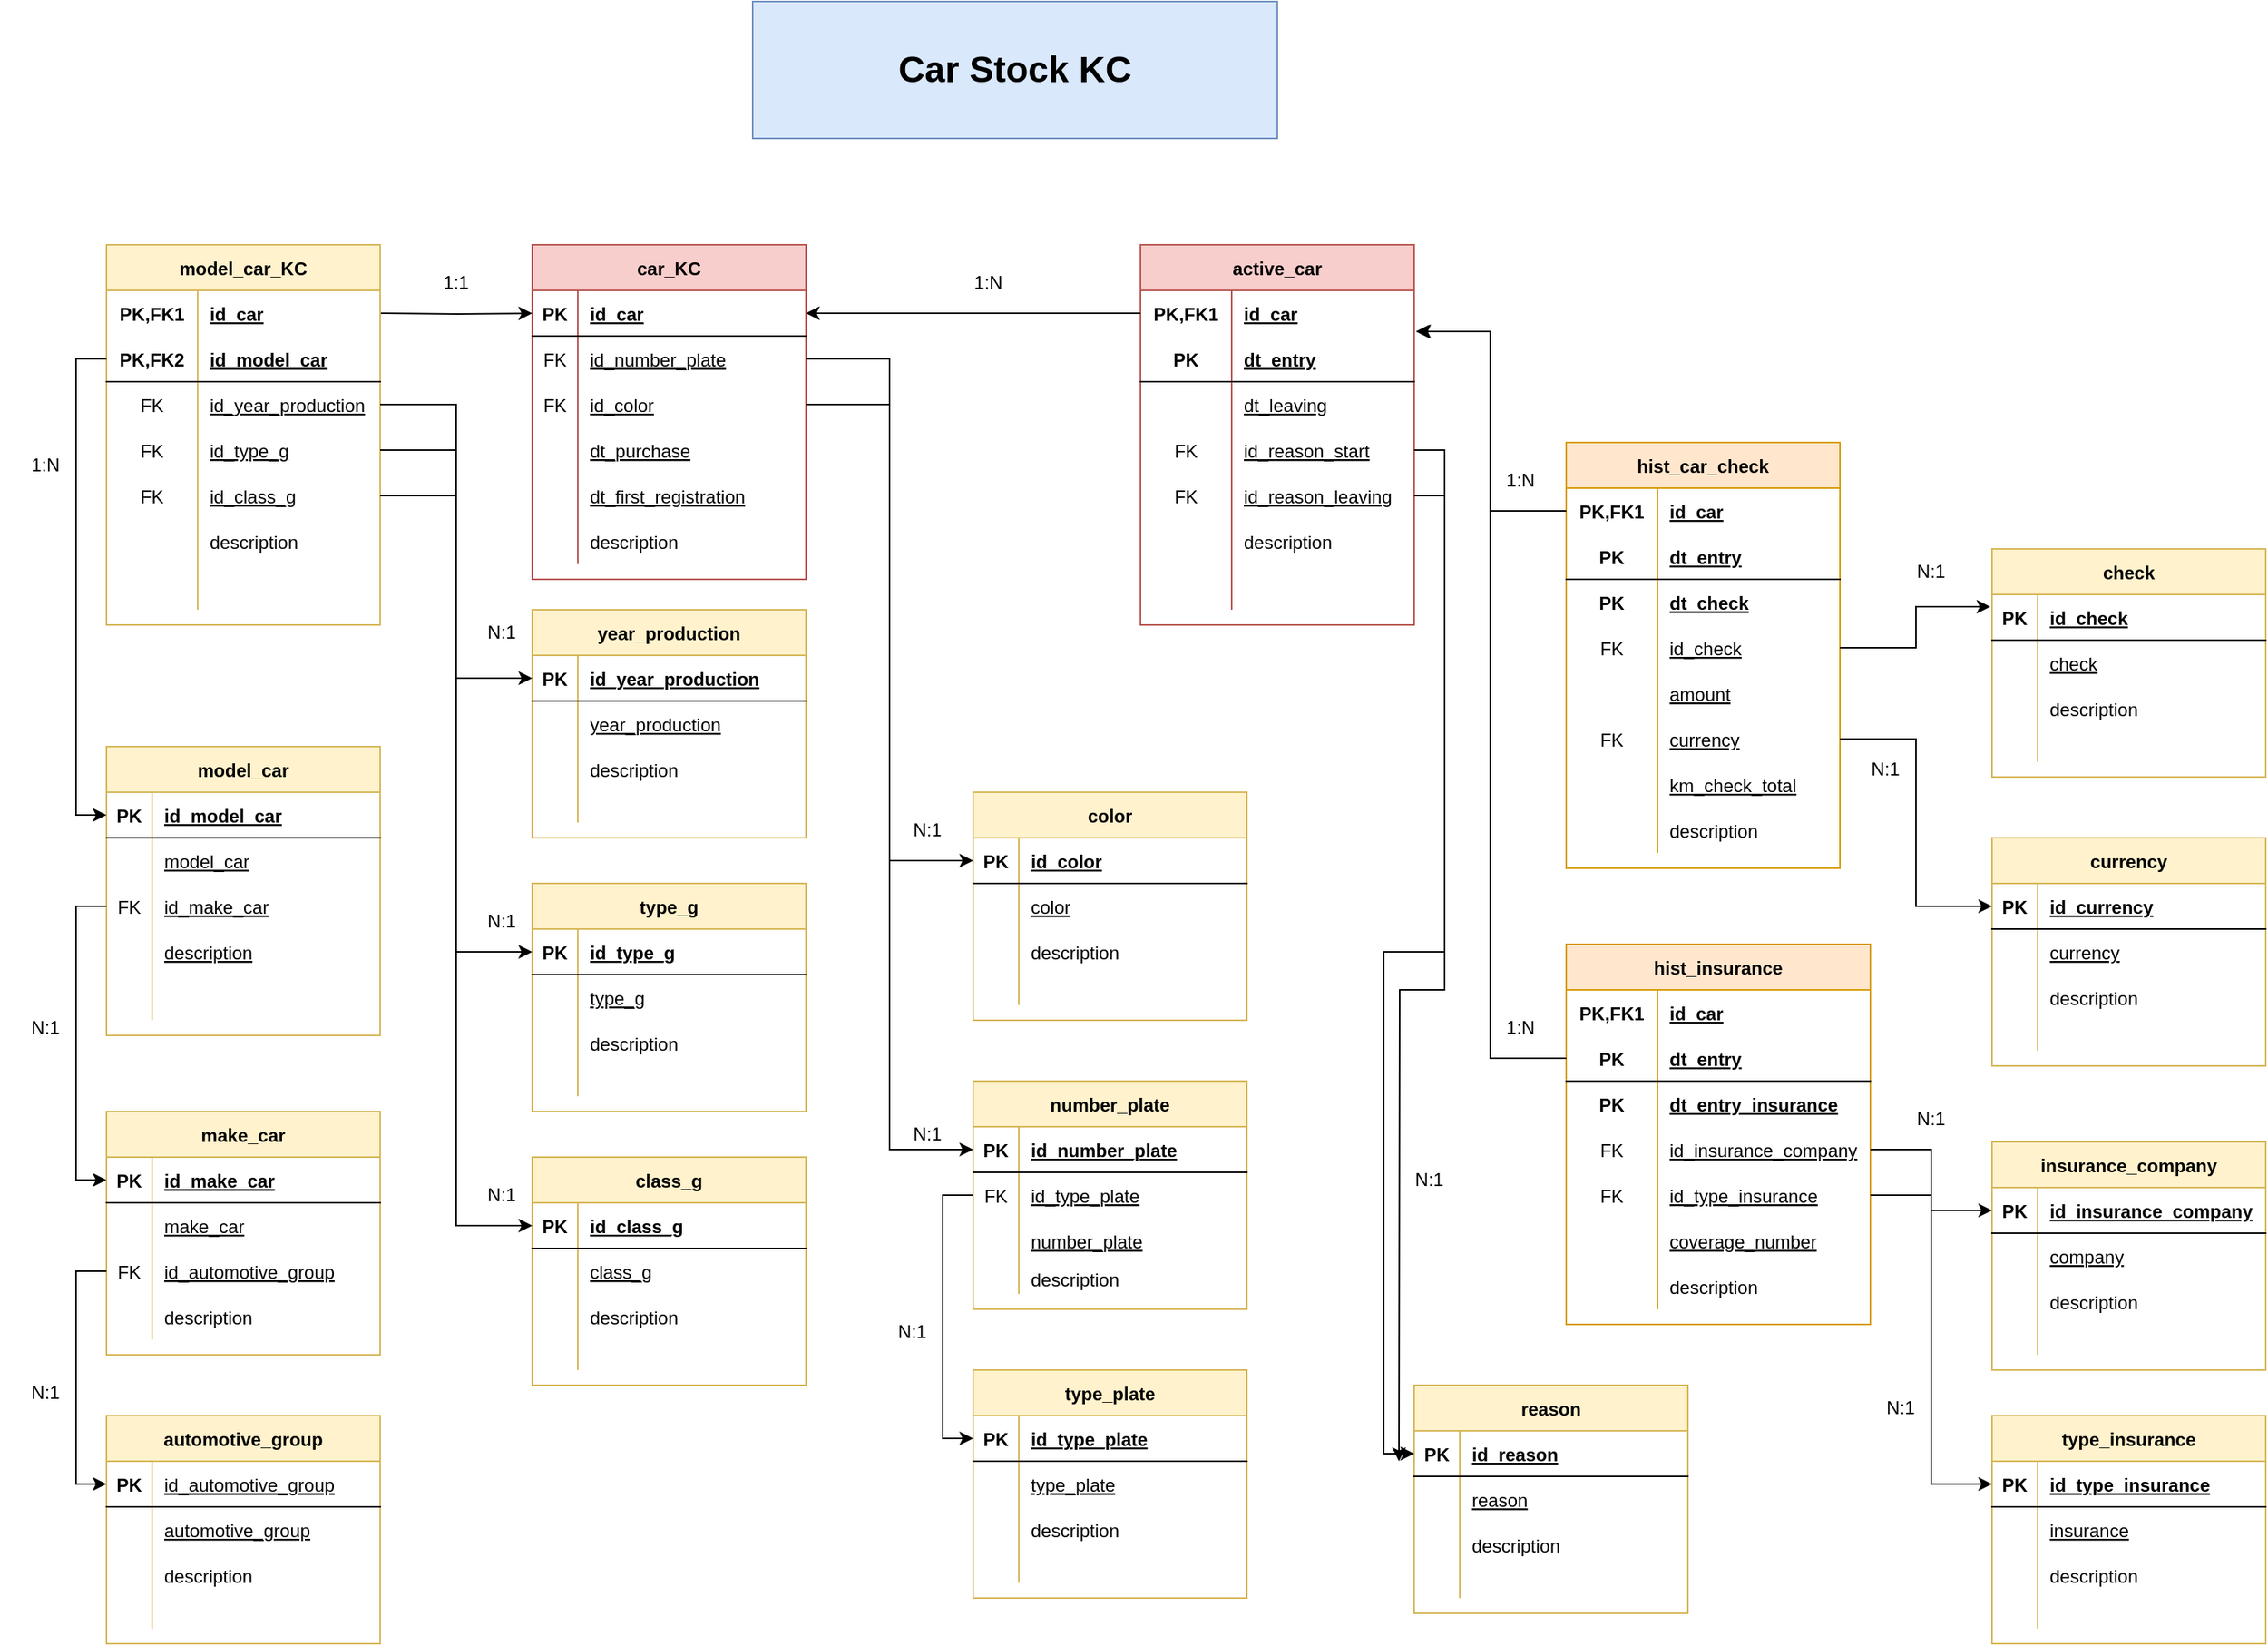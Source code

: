 <mxfile version="20.3.0" type="device"><diagram id="R2lEEEUBdFMjLlhIrx00" name="Page-1"><mxGraphModel dx="1482" dy="964" grid="1" gridSize="10" guides="1" tooltips="1" connect="1" arrows="1" fold="1" page="1" pageScale="1" pageWidth="850" pageHeight="1100" math="0" shadow="0" extFonts="Permanent Marker^https://fonts.googleapis.com/css?family=Permanent+Marker"><root><mxCell id="0"/><mxCell id="1" parent="0"/><mxCell id="HgOLxomk920R_j0n07CK-1" value="car_KC" style="shape=table;startSize=30;container=1;collapsible=1;childLayout=tableLayout;fixedRows=1;rowLines=0;fontStyle=1;align=center;resizeLast=1;fillColor=#f8cecc;strokeColor=#b85450;" parent="1" vertex="1"><mxGeometry x="360" y="200" width="180" height="220" as="geometry"/></mxCell><mxCell id="HgOLxomk920R_j0n07CK-2" value="" style="shape=tableRow;horizontal=0;startSize=0;swimlaneHead=0;swimlaneBody=0;fillColor=none;collapsible=0;dropTarget=0;points=[[0,0.5],[1,0.5]];portConstraint=eastwest;top=0;left=0;right=0;bottom=1;" parent="HgOLxomk920R_j0n07CK-1" vertex="1"><mxGeometry y="30" width="180" height="30" as="geometry"/></mxCell><mxCell id="HgOLxomk920R_j0n07CK-3" value="PK" style="shape=partialRectangle;connectable=0;fillColor=none;top=0;left=0;bottom=0;right=0;fontStyle=1;overflow=hidden;" parent="HgOLxomk920R_j0n07CK-2" vertex="1"><mxGeometry width="30" height="30" as="geometry"><mxRectangle width="30" height="30" as="alternateBounds"/></mxGeometry></mxCell><mxCell id="HgOLxomk920R_j0n07CK-4" value="id_car" style="shape=partialRectangle;connectable=0;fillColor=none;top=0;left=0;bottom=0;right=0;align=left;spacingLeft=6;fontStyle=5;overflow=hidden;" parent="HgOLxomk920R_j0n07CK-2" vertex="1"><mxGeometry x="30" width="150" height="30" as="geometry"><mxRectangle width="150" height="30" as="alternateBounds"/></mxGeometry></mxCell><mxCell id="HgOLxomk920R_j0n07CK-5" value="" style="shape=tableRow;horizontal=0;startSize=0;swimlaneHead=0;swimlaneBody=0;fillColor=none;collapsible=0;dropTarget=0;points=[[0,0.5],[1,0.5]];portConstraint=eastwest;top=0;left=0;right=0;bottom=0;" parent="HgOLxomk920R_j0n07CK-1" vertex="1"><mxGeometry y="60" width="180" height="30" as="geometry"/></mxCell><mxCell id="HgOLxomk920R_j0n07CK-6" value="FK" style="shape=partialRectangle;connectable=0;fillColor=none;top=0;left=0;bottom=0;right=0;editable=1;overflow=hidden;" parent="HgOLxomk920R_j0n07CK-5" vertex="1"><mxGeometry width="30" height="30" as="geometry"><mxRectangle width="30" height="30" as="alternateBounds"/></mxGeometry></mxCell><mxCell id="HgOLxomk920R_j0n07CK-7" value="id_number_plate" style="shape=partialRectangle;connectable=0;fillColor=none;top=0;left=0;bottom=0;right=0;align=left;spacingLeft=6;overflow=hidden;fontStyle=4" parent="HgOLxomk920R_j0n07CK-5" vertex="1"><mxGeometry x="30" width="150" height="30" as="geometry"><mxRectangle width="150" height="30" as="alternateBounds"/></mxGeometry></mxCell><mxCell id="HgOLxomk920R_j0n07CK-8" value="" style="shape=tableRow;horizontal=0;startSize=0;swimlaneHead=0;swimlaneBody=0;fillColor=none;collapsible=0;dropTarget=0;points=[[0,0.5],[1,0.5]];portConstraint=eastwest;top=0;left=0;right=0;bottom=0;" parent="HgOLxomk920R_j0n07CK-1" vertex="1"><mxGeometry y="90" width="180" height="30" as="geometry"/></mxCell><mxCell id="HgOLxomk920R_j0n07CK-9" value="FK" style="shape=partialRectangle;connectable=0;fillColor=none;top=0;left=0;bottom=0;right=0;editable=1;overflow=hidden;" parent="HgOLxomk920R_j0n07CK-8" vertex="1"><mxGeometry width="30" height="30" as="geometry"><mxRectangle width="30" height="30" as="alternateBounds"/></mxGeometry></mxCell><mxCell id="HgOLxomk920R_j0n07CK-10" value="id_color" style="shape=partialRectangle;connectable=0;fillColor=none;top=0;left=0;bottom=0;right=0;align=left;spacingLeft=6;overflow=hidden;fontStyle=4" parent="HgOLxomk920R_j0n07CK-8" vertex="1"><mxGeometry x="30" width="150" height="30" as="geometry"><mxRectangle width="150" height="30" as="alternateBounds"/></mxGeometry></mxCell><mxCell id="HgOLxomk920R_j0n07CK-11" value="" style="shape=tableRow;horizontal=0;startSize=0;swimlaneHead=0;swimlaneBody=0;fillColor=none;collapsible=0;dropTarget=0;points=[[0,0.5],[1,0.5]];portConstraint=eastwest;top=0;left=0;right=0;bottom=0;" parent="HgOLxomk920R_j0n07CK-1" vertex="1"><mxGeometry y="120" width="180" height="30" as="geometry"/></mxCell><mxCell id="HgOLxomk920R_j0n07CK-12" value="" style="shape=partialRectangle;connectable=0;fillColor=none;top=0;left=0;bottom=0;right=0;editable=1;overflow=hidden;" parent="HgOLxomk920R_j0n07CK-11" vertex="1"><mxGeometry width="30" height="30" as="geometry"><mxRectangle width="30" height="30" as="alternateBounds"/></mxGeometry></mxCell><mxCell id="HgOLxomk920R_j0n07CK-13" value="dt_purchase" style="shape=partialRectangle;connectable=0;fillColor=none;top=0;left=0;bottom=0;right=0;align=left;spacingLeft=6;overflow=hidden;fontStyle=4" parent="HgOLxomk920R_j0n07CK-11" vertex="1"><mxGeometry x="30" width="150" height="30" as="geometry"><mxRectangle width="150" height="30" as="alternateBounds"/></mxGeometry></mxCell><mxCell id="HgOLxomk920R_j0n07CK-57" value="" style="shape=tableRow;horizontal=0;startSize=0;swimlaneHead=0;swimlaneBody=0;fillColor=none;collapsible=0;dropTarget=0;points=[[0,0.5],[1,0.5]];portConstraint=eastwest;top=0;left=0;right=0;bottom=0;" parent="HgOLxomk920R_j0n07CK-1" vertex="1"><mxGeometry y="150" width="180" height="30" as="geometry"/></mxCell><mxCell id="HgOLxomk920R_j0n07CK-58" value="" style="shape=partialRectangle;connectable=0;fillColor=none;top=0;left=0;bottom=0;right=0;editable=1;overflow=hidden;" parent="HgOLxomk920R_j0n07CK-57" vertex="1"><mxGeometry width="30" height="30" as="geometry"><mxRectangle width="30" height="30" as="alternateBounds"/></mxGeometry></mxCell><mxCell id="HgOLxomk920R_j0n07CK-59" value="dt_first_registration" style="shape=partialRectangle;connectable=0;fillColor=none;top=0;left=0;bottom=0;right=0;align=left;spacingLeft=6;overflow=hidden;fontStyle=4" parent="HgOLxomk920R_j0n07CK-57" vertex="1"><mxGeometry x="30" width="150" height="30" as="geometry"><mxRectangle width="150" height="30" as="alternateBounds"/></mxGeometry></mxCell><mxCell id="cObmMBiScEhzaf3HNNbc-114" value="" style="shape=tableRow;horizontal=0;startSize=0;swimlaneHead=0;swimlaneBody=0;fillColor=none;collapsible=0;dropTarget=0;points=[[0,0.5],[1,0.5]];portConstraint=eastwest;top=0;left=0;right=0;bottom=0;" vertex="1" parent="HgOLxomk920R_j0n07CK-1"><mxGeometry y="180" width="180" height="30" as="geometry"/></mxCell><mxCell id="cObmMBiScEhzaf3HNNbc-115" value="" style="shape=partialRectangle;connectable=0;fillColor=none;top=0;left=0;bottom=0;right=0;editable=1;overflow=hidden;" vertex="1" parent="cObmMBiScEhzaf3HNNbc-114"><mxGeometry width="30" height="30" as="geometry"><mxRectangle width="30" height="30" as="alternateBounds"/></mxGeometry></mxCell><mxCell id="cObmMBiScEhzaf3HNNbc-116" value="description" style="shape=partialRectangle;connectable=0;fillColor=none;top=0;left=0;bottom=0;right=0;align=left;spacingLeft=6;overflow=hidden;fontStyle=0" vertex="1" parent="cObmMBiScEhzaf3HNNbc-114"><mxGeometry x="30" width="150" height="30" as="geometry"><mxRectangle width="150" height="30" as="alternateBounds"/></mxGeometry></mxCell><mxCell id="HgOLxomk920R_j0n07CK-27" value="make_car" style="shape=table;startSize=30;container=1;collapsible=1;childLayout=tableLayout;fixedRows=1;rowLines=0;fontStyle=1;align=center;resizeLast=1;fillColor=#fff2cc;strokeColor=#d6b656;" parent="1" vertex="1"><mxGeometry x="80" y="770" width="180" height="160" as="geometry"/></mxCell><mxCell id="HgOLxomk920R_j0n07CK-28" value="" style="shape=tableRow;horizontal=0;startSize=0;swimlaneHead=0;swimlaneBody=0;fillColor=none;collapsible=0;dropTarget=0;points=[[0,0.5],[1,0.5]];portConstraint=eastwest;top=0;left=0;right=0;bottom=1;" parent="HgOLxomk920R_j0n07CK-27" vertex="1"><mxGeometry y="30" width="180" height="30" as="geometry"/></mxCell><mxCell id="HgOLxomk920R_j0n07CK-29" value="PK" style="shape=partialRectangle;connectable=0;fillColor=none;top=0;left=0;bottom=0;right=0;fontStyle=1;overflow=hidden;" parent="HgOLxomk920R_j0n07CK-28" vertex="1"><mxGeometry width="30" height="30" as="geometry"><mxRectangle width="30" height="30" as="alternateBounds"/></mxGeometry></mxCell><mxCell id="HgOLxomk920R_j0n07CK-30" value="id_make_car" style="shape=partialRectangle;connectable=0;fillColor=none;top=0;left=0;bottom=0;right=0;align=left;spacingLeft=6;fontStyle=5;overflow=hidden;" parent="HgOLxomk920R_j0n07CK-28" vertex="1"><mxGeometry x="30" width="150" height="30" as="geometry"><mxRectangle width="150" height="30" as="alternateBounds"/></mxGeometry></mxCell><mxCell id="HgOLxomk920R_j0n07CK-31" value="" style="shape=tableRow;horizontal=0;startSize=0;swimlaneHead=0;swimlaneBody=0;fillColor=none;collapsible=0;dropTarget=0;points=[[0,0.5],[1,0.5]];portConstraint=eastwest;top=0;left=0;right=0;bottom=0;" parent="HgOLxomk920R_j0n07CK-27" vertex="1"><mxGeometry y="60" width="180" height="30" as="geometry"/></mxCell><mxCell id="HgOLxomk920R_j0n07CK-32" value="" style="shape=partialRectangle;connectable=0;fillColor=none;top=0;left=0;bottom=0;right=0;editable=1;overflow=hidden;" parent="HgOLxomk920R_j0n07CK-31" vertex="1"><mxGeometry width="30" height="30" as="geometry"><mxRectangle width="30" height="30" as="alternateBounds"/></mxGeometry></mxCell><mxCell id="HgOLxomk920R_j0n07CK-33" value="make_car" style="shape=partialRectangle;connectable=0;fillColor=none;top=0;left=0;bottom=0;right=0;align=left;spacingLeft=6;overflow=hidden;fontStyle=4" parent="HgOLxomk920R_j0n07CK-31" vertex="1"><mxGeometry x="30" width="150" height="30" as="geometry"><mxRectangle width="150" height="30" as="alternateBounds"/></mxGeometry></mxCell><mxCell id="HgOLxomk920R_j0n07CK-34" value="" style="shape=tableRow;horizontal=0;startSize=0;swimlaneHead=0;swimlaneBody=0;fillColor=none;collapsible=0;dropTarget=0;points=[[0,0.5],[1,0.5]];portConstraint=eastwest;top=0;left=0;right=0;bottom=0;" parent="HgOLxomk920R_j0n07CK-27" vertex="1"><mxGeometry y="90" width="180" height="30" as="geometry"/></mxCell><mxCell id="HgOLxomk920R_j0n07CK-35" value="FK" style="shape=partialRectangle;connectable=0;fillColor=none;top=0;left=0;bottom=0;right=0;editable=1;overflow=hidden;fontStyle=0" parent="HgOLxomk920R_j0n07CK-34" vertex="1"><mxGeometry width="30" height="30" as="geometry"><mxRectangle width="30" height="30" as="alternateBounds"/></mxGeometry></mxCell><mxCell id="HgOLxomk920R_j0n07CK-36" value="id_automotive_group" style="shape=partialRectangle;connectable=0;fillColor=none;top=0;left=0;bottom=0;right=0;align=left;spacingLeft=6;overflow=hidden;fontStyle=4" parent="HgOLxomk920R_j0n07CK-34" vertex="1"><mxGeometry x="30" width="150" height="30" as="geometry"><mxRectangle width="150" height="30" as="alternateBounds"/></mxGeometry></mxCell><mxCell id="HgOLxomk920R_j0n07CK-37" value="" style="shape=tableRow;horizontal=0;startSize=0;swimlaneHead=0;swimlaneBody=0;fillColor=none;collapsible=0;dropTarget=0;points=[[0,0.5],[1,0.5]];portConstraint=eastwest;top=0;left=0;right=0;bottom=0;" parent="HgOLxomk920R_j0n07CK-27" vertex="1"><mxGeometry y="120" width="180" height="30" as="geometry"/></mxCell><mxCell id="HgOLxomk920R_j0n07CK-38" value="" style="shape=partialRectangle;connectable=0;fillColor=none;top=0;left=0;bottom=0;right=0;editable=1;overflow=hidden;" parent="HgOLxomk920R_j0n07CK-37" vertex="1"><mxGeometry width="30" height="30" as="geometry"><mxRectangle width="30" height="30" as="alternateBounds"/></mxGeometry></mxCell><mxCell id="HgOLxomk920R_j0n07CK-39" value="description" style="shape=partialRectangle;connectable=0;fillColor=none;top=0;left=0;bottom=0;right=0;align=left;spacingLeft=6;overflow=hidden;" parent="HgOLxomk920R_j0n07CK-37" vertex="1"><mxGeometry x="30" width="150" height="30" as="geometry"><mxRectangle width="150" height="30" as="alternateBounds"/></mxGeometry></mxCell><mxCell id="HgOLxomk920R_j0n07CK-40" value="automotive_group" style="shape=table;startSize=30;container=1;collapsible=1;childLayout=tableLayout;fixedRows=1;rowLines=0;fontStyle=1;align=center;resizeLast=1;fillColor=#fff2cc;strokeColor=#d6b656;" parent="1" vertex="1"><mxGeometry x="80" y="970" width="180" height="150" as="geometry"/></mxCell><mxCell id="HgOLxomk920R_j0n07CK-41" value="" style="shape=tableRow;horizontal=0;startSize=0;swimlaneHead=0;swimlaneBody=0;fillColor=none;collapsible=0;dropTarget=0;points=[[0,0.5],[1,0.5]];portConstraint=eastwest;top=0;left=0;right=0;bottom=1;" parent="HgOLxomk920R_j0n07CK-40" vertex="1"><mxGeometry y="30" width="180" height="30" as="geometry"/></mxCell><mxCell id="HgOLxomk920R_j0n07CK-42" value="PK" style="shape=partialRectangle;connectable=0;fillColor=none;top=0;left=0;bottom=0;right=0;fontStyle=1;overflow=hidden;" parent="HgOLxomk920R_j0n07CK-41" vertex="1"><mxGeometry width="30" height="30" as="geometry"><mxRectangle width="30" height="30" as="alternateBounds"/></mxGeometry></mxCell><mxCell id="HgOLxomk920R_j0n07CK-43" value="id_automotive_group" style="shape=partialRectangle;connectable=0;fillColor=none;top=0;left=0;bottom=0;right=0;align=left;spacingLeft=6;fontStyle=4;overflow=hidden;" parent="HgOLxomk920R_j0n07CK-41" vertex="1"><mxGeometry x="30" width="150" height="30" as="geometry"><mxRectangle width="150" height="30" as="alternateBounds"/></mxGeometry></mxCell><mxCell id="HgOLxomk920R_j0n07CK-44" value="" style="shape=tableRow;horizontal=0;startSize=0;swimlaneHead=0;swimlaneBody=0;fillColor=none;collapsible=0;dropTarget=0;points=[[0,0.5],[1,0.5]];portConstraint=eastwest;top=0;left=0;right=0;bottom=0;" parent="HgOLxomk920R_j0n07CK-40" vertex="1"><mxGeometry y="60" width="180" height="30" as="geometry"/></mxCell><mxCell id="HgOLxomk920R_j0n07CK-45" value="" style="shape=partialRectangle;connectable=0;fillColor=none;top=0;left=0;bottom=0;right=0;editable=1;overflow=hidden;" parent="HgOLxomk920R_j0n07CK-44" vertex="1"><mxGeometry width="30" height="30" as="geometry"><mxRectangle width="30" height="30" as="alternateBounds"/></mxGeometry></mxCell><mxCell id="HgOLxomk920R_j0n07CK-46" value="automotive_group" style="shape=partialRectangle;connectable=0;fillColor=none;top=0;left=0;bottom=0;right=0;align=left;spacingLeft=6;overflow=hidden;fontStyle=4" parent="HgOLxomk920R_j0n07CK-44" vertex="1"><mxGeometry x="30" width="150" height="30" as="geometry"><mxRectangle width="150" height="30" as="alternateBounds"/></mxGeometry></mxCell><mxCell id="HgOLxomk920R_j0n07CK-47" value="" style="shape=tableRow;horizontal=0;startSize=0;swimlaneHead=0;swimlaneBody=0;fillColor=none;collapsible=0;dropTarget=0;points=[[0,0.5],[1,0.5]];portConstraint=eastwest;top=0;left=0;right=0;bottom=0;" parent="HgOLxomk920R_j0n07CK-40" vertex="1"><mxGeometry y="90" width="180" height="30" as="geometry"/></mxCell><mxCell id="HgOLxomk920R_j0n07CK-48" value="" style="shape=partialRectangle;connectable=0;fillColor=none;top=0;left=0;bottom=0;right=0;editable=1;overflow=hidden;fontStyle=1" parent="HgOLxomk920R_j0n07CK-47" vertex="1"><mxGeometry width="30" height="30" as="geometry"><mxRectangle width="30" height="30" as="alternateBounds"/></mxGeometry></mxCell><mxCell id="HgOLxomk920R_j0n07CK-49" value="description" style="shape=partialRectangle;connectable=0;fillColor=none;top=0;left=0;bottom=0;right=0;align=left;spacingLeft=6;overflow=hidden;" parent="HgOLxomk920R_j0n07CK-47" vertex="1"><mxGeometry x="30" width="150" height="30" as="geometry"><mxRectangle width="150" height="30" as="alternateBounds"/></mxGeometry></mxCell><mxCell id="HgOLxomk920R_j0n07CK-50" value="" style="shape=tableRow;horizontal=0;startSize=0;swimlaneHead=0;swimlaneBody=0;fillColor=none;collapsible=0;dropTarget=0;points=[[0,0.5],[1,0.5]];portConstraint=eastwest;top=0;left=0;right=0;bottom=0;" parent="HgOLxomk920R_j0n07CK-40" vertex="1"><mxGeometry y="120" width="180" height="20" as="geometry"/></mxCell><mxCell id="HgOLxomk920R_j0n07CK-51" value="" style="shape=partialRectangle;connectable=0;fillColor=none;top=0;left=0;bottom=0;right=0;editable=1;overflow=hidden;" parent="HgOLxomk920R_j0n07CK-50" vertex="1"><mxGeometry width="30" height="20" as="geometry"><mxRectangle width="30" height="20" as="alternateBounds"/></mxGeometry></mxCell><mxCell id="HgOLxomk920R_j0n07CK-52" value="" style="shape=partialRectangle;connectable=0;fillColor=none;top=0;left=0;bottom=0;right=0;align=left;spacingLeft=6;overflow=hidden;" parent="HgOLxomk920R_j0n07CK-50" vertex="1"><mxGeometry x="30" width="150" height="20" as="geometry"><mxRectangle width="150" height="20" as="alternateBounds"/></mxGeometry></mxCell><mxCell id="HgOLxomk920R_j0n07CK-53" value="" style="shape=tableRow;horizontal=0;startSize=0;swimlaneHead=0;swimlaneBody=0;fillColor=none;collapsible=0;dropTarget=0;points=[[0,0.5],[1,0.5]];portConstraint=eastwest;top=0;left=0;right=0;bottom=0;" parent="1" vertex="1"><mxGeometry x="150" y="410" width="180" height="30" as="geometry"/></mxCell><mxCell id="HgOLxomk920R_j0n07CK-54" value="" style="shape=partialRectangle;connectable=0;fillColor=none;top=0;left=0;bottom=0;right=0;editable=1;overflow=hidden;" parent="HgOLxomk920R_j0n07CK-53" vertex="1"><mxGeometry width="30" height="30" as="geometry"><mxRectangle width="30" height="30" as="alternateBounds"/></mxGeometry></mxCell><mxCell id="HgOLxomk920R_j0n07CK-79" style="edgeStyle=orthogonalEdgeStyle;rounded=0;orthogonalLoop=1;jettySize=auto;html=1;entryX=0;entryY=0.5;entryDx=0;entryDy=0;" parent="1" source="HgOLxomk920R_j0n07CK-34" target="HgOLxomk920R_j0n07CK-41" edge="1"><mxGeometry relative="1" as="geometry"/></mxCell><mxCell id="HgOLxomk920R_j0n07CK-81" style="edgeStyle=orthogonalEdgeStyle;rounded=0;orthogonalLoop=1;jettySize=auto;html=1;entryX=0;entryY=0.5;entryDx=0;entryDy=0;" parent="1" target="HgOLxomk920R_j0n07CK-2" edge="1"><mxGeometry relative="1" as="geometry"><mxPoint x="260" y="245" as="sourcePoint"/></mxGeometry></mxCell><mxCell id="HgOLxomk920R_j0n07CK-98" value="active_car" style="shape=table;startSize=30;container=1;collapsible=1;childLayout=tableLayout;fixedRows=1;rowLines=0;fontStyle=1;align=center;resizeLast=1;fillColor=#f8cecc;strokeColor=#b85450;" parent="1" vertex="1"><mxGeometry x="760" y="200" width="180" height="250" as="geometry"/></mxCell><mxCell id="HgOLxomk920R_j0n07CK-99" value="" style="shape=tableRow;horizontal=0;startSize=0;swimlaneHead=0;swimlaneBody=0;fillColor=none;collapsible=0;dropTarget=0;points=[[0,0.5],[1,0.5]];portConstraint=eastwest;top=0;left=0;right=0;bottom=0;" parent="HgOLxomk920R_j0n07CK-98" vertex="1"><mxGeometry y="30" width="180" height="30" as="geometry"/></mxCell><mxCell id="HgOLxomk920R_j0n07CK-100" value="PK,FK1" style="shape=partialRectangle;connectable=0;fillColor=none;top=0;left=0;bottom=0;right=0;fontStyle=1;overflow=hidden;" parent="HgOLxomk920R_j0n07CK-99" vertex="1"><mxGeometry width="60" height="30" as="geometry"><mxRectangle width="60" height="30" as="alternateBounds"/></mxGeometry></mxCell><mxCell id="HgOLxomk920R_j0n07CK-101" value="id_car" style="shape=partialRectangle;connectable=0;fillColor=none;top=0;left=0;bottom=0;right=0;align=left;spacingLeft=6;fontStyle=5;overflow=hidden;" parent="HgOLxomk920R_j0n07CK-99" vertex="1"><mxGeometry x="60" width="120" height="30" as="geometry"><mxRectangle width="120" height="30" as="alternateBounds"/></mxGeometry></mxCell><mxCell id="HgOLxomk920R_j0n07CK-102" value="" style="shape=tableRow;horizontal=0;startSize=0;swimlaneHead=0;swimlaneBody=0;fillColor=none;collapsible=0;dropTarget=0;points=[[0,0.5],[1,0.5]];portConstraint=eastwest;top=0;left=0;right=0;bottom=1;" parent="HgOLxomk920R_j0n07CK-98" vertex="1"><mxGeometry y="60" width="180" height="30" as="geometry"/></mxCell><mxCell id="HgOLxomk920R_j0n07CK-103" value="PK" style="shape=partialRectangle;connectable=0;fillColor=none;top=0;left=0;bottom=0;right=0;fontStyle=1;overflow=hidden;" parent="HgOLxomk920R_j0n07CK-102" vertex="1"><mxGeometry width="60" height="30" as="geometry"><mxRectangle width="60" height="30" as="alternateBounds"/></mxGeometry></mxCell><mxCell id="HgOLxomk920R_j0n07CK-104" value="dt_entry" style="shape=partialRectangle;connectable=0;fillColor=none;top=0;left=0;bottom=0;right=0;align=left;spacingLeft=6;fontStyle=5;overflow=hidden;" parent="HgOLxomk920R_j0n07CK-102" vertex="1"><mxGeometry x="60" width="120" height="30" as="geometry"><mxRectangle width="120" height="30" as="alternateBounds"/></mxGeometry></mxCell><mxCell id="HgOLxomk920R_j0n07CK-105" value="" style="shape=tableRow;horizontal=0;startSize=0;swimlaneHead=0;swimlaneBody=0;fillColor=none;collapsible=0;dropTarget=0;points=[[0,0.5],[1,0.5]];portConstraint=eastwest;top=0;left=0;right=0;bottom=0;" parent="HgOLxomk920R_j0n07CK-98" vertex="1"><mxGeometry y="90" width="180" height="30" as="geometry"/></mxCell><mxCell id="HgOLxomk920R_j0n07CK-106" value="" style="shape=partialRectangle;connectable=0;fillColor=none;top=0;left=0;bottom=0;right=0;editable=1;overflow=hidden;" parent="HgOLxomk920R_j0n07CK-105" vertex="1"><mxGeometry width="60" height="30" as="geometry"><mxRectangle width="60" height="30" as="alternateBounds"/></mxGeometry></mxCell><mxCell id="HgOLxomk920R_j0n07CK-107" value="dt_leaving" style="shape=partialRectangle;connectable=0;fillColor=none;top=0;left=0;bottom=0;right=0;align=left;spacingLeft=6;overflow=hidden;fontStyle=4" parent="HgOLxomk920R_j0n07CK-105" vertex="1"><mxGeometry x="60" width="120" height="30" as="geometry"><mxRectangle width="120" height="30" as="alternateBounds"/></mxGeometry></mxCell><mxCell id="HgOLxomk920R_j0n07CK-108" value="" style="shape=tableRow;horizontal=0;startSize=0;swimlaneHead=0;swimlaneBody=0;fillColor=none;collapsible=0;dropTarget=0;points=[[0,0.5],[1,0.5]];portConstraint=eastwest;top=0;left=0;right=0;bottom=0;" parent="HgOLxomk920R_j0n07CK-98" vertex="1"><mxGeometry y="120" width="180" height="30" as="geometry"/></mxCell><mxCell id="HgOLxomk920R_j0n07CK-109" value="FK" style="shape=partialRectangle;connectable=0;fillColor=none;top=0;left=0;bottom=0;right=0;editable=1;overflow=hidden;fontStyle=0" parent="HgOLxomk920R_j0n07CK-108" vertex="1"><mxGeometry width="60" height="30" as="geometry"><mxRectangle width="60" height="30" as="alternateBounds"/></mxGeometry></mxCell><mxCell id="HgOLxomk920R_j0n07CK-110" value="id_reason_start" style="shape=partialRectangle;connectable=0;fillColor=none;top=0;left=0;bottom=0;right=0;align=left;spacingLeft=6;overflow=hidden;fontStyle=4" parent="HgOLxomk920R_j0n07CK-108" vertex="1"><mxGeometry x="60" width="120" height="30" as="geometry"><mxRectangle width="120" height="30" as="alternateBounds"/></mxGeometry></mxCell><mxCell id="HgOLxomk920R_j0n07CK-112" value="" style="shape=tableRow;horizontal=0;startSize=0;swimlaneHead=0;swimlaneBody=0;fillColor=none;collapsible=0;dropTarget=0;points=[[0,0.5],[1,0.5]];portConstraint=eastwest;top=0;left=0;right=0;bottom=0;" parent="HgOLxomk920R_j0n07CK-98" vertex="1"><mxGeometry y="150" width="180" height="30" as="geometry"/></mxCell><mxCell id="HgOLxomk920R_j0n07CK-113" value="FK" style="shape=partialRectangle;connectable=0;fillColor=none;top=0;left=0;bottom=0;right=0;editable=1;overflow=hidden;fontStyle=0" parent="HgOLxomk920R_j0n07CK-112" vertex="1"><mxGeometry width="60" height="30" as="geometry"><mxRectangle width="60" height="30" as="alternateBounds"/></mxGeometry></mxCell><mxCell id="HgOLxomk920R_j0n07CK-114" value="id_reason_leaving" style="shape=partialRectangle;connectable=0;fillColor=none;top=0;left=0;bottom=0;right=0;align=left;spacingLeft=6;overflow=hidden;fontStyle=4" parent="HgOLxomk920R_j0n07CK-112" vertex="1"><mxGeometry x="60" width="120" height="30" as="geometry"><mxRectangle width="120" height="30" as="alternateBounds"/></mxGeometry></mxCell><mxCell id="HgOLxomk920R_j0n07CK-115" value="" style="shape=tableRow;horizontal=0;startSize=0;swimlaneHead=0;swimlaneBody=0;fillColor=none;collapsible=0;dropTarget=0;points=[[0,0.5],[1,0.5]];portConstraint=eastwest;top=0;left=0;right=0;bottom=0;" parent="HgOLxomk920R_j0n07CK-98" vertex="1"><mxGeometry y="180" width="180" height="30" as="geometry"/></mxCell><mxCell id="HgOLxomk920R_j0n07CK-116" value="" style="shape=partialRectangle;connectable=0;fillColor=none;top=0;left=0;bottom=0;right=0;editable=1;overflow=hidden;" parent="HgOLxomk920R_j0n07CK-115" vertex="1"><mxGeometry width="60" height="30" as="geometry"><mxRectangle width="60" height="30" as="alternateBounds"/></mxGeometry></mxCell><mxCell id="HgOLxomk920R_j0n07CK-117" value="description" style="shape=partialRectangle;connectable=0;fillColor=none;top=0;left=0;bottom=0;right=0;align=left;spacingLeft=6;overflow=hidden;" parent="HgOLxomk920R_j0n07CK-115" vertex="1"><mxGeometry x="60" width="120" height="30" as="geometry"><mxRectangle width="120" height="30" as="alternateBounds"/></mxGeometry></mxCell><mxCell id="HgOLxomk920R_j0n07CK-118" value="" style="shape=tableRow;horizontal=0;startSize=0;swimlaneHead=0;swimlaneBody=0;fillColor=none;collapsible=0;dropTarget=0;points=[[0,0.5],[1,0.5]];portConstraint=eastwest;top=0;left=0;right=0;bottom=0;" parent="HgOLxomk920R_j0n07CK-98" vertex="1"><mxGeometry y="210" width="180" height="30" as="geometry"/></mxCell><mxCell id="HgOLxomk920R_j0n07CK-119" value="" style="shape=partialRectangle;connectable=0;fillColor=none;top=0;left=0;bottom=0;right=0;editable=1;overflow=hidden;" parent="HgOLxomk920R_j0n07CK-118" vertex="1"><mxGeometry width="60" height="30" as="geometry"><mxRectangle width="60" height="30" as="alternateBounds"/></mxGeometry></mxCell><mxCell id="HgOLxomk920R_j0n07CK-120" value="" style="shape=partialRectangle;connectable=0;fillColor=none;top=0;left=0;bottom=0;right=0;align=left;spacingLeft=6;overflow=hidden;" parent="HgOLxomk920R_j0n07CK-118" vertex="1"><mxGeometry x="60" width="120" height="30" as="geometry"><mxRectangle width="120" height="30" as="alternateBounds"/></mxGeometry></mxCell><mxCell id="HgOLxomk920R_j0n07CK-111" style="edgeStyle=orthogonalEdgeStyle;rounded=0;orthogonalLoop=1;jettySize=auto;html=1;entryX=1;entryY=0.5;entryDx=0;entryDy=0;" parent="1" source="HgOLxomk920R_j0n07CK-99" target="HgOLxomk920R_j0n07CK-2" edge="1"><mxGeometry relative="1" as="geometry"/></mxCell><mxCell id="HgOLxomk920R_j0n07CK-122" value="&lt;b&gt;&lt;font style=&quot;font-size: 24px;&quot;&gt;Car Stock KC&lt;/font&gt;&lt;/b&gt;" style="text;html=1;strokeColor=#6c8ebf;fillColor=#dae8fc;align=center;verticalAlign=middle;whiteSpace=wrap;rounded=0;" parent="1" vertex="1"><mxGeometry x="505" y="40" width="345" height="90" as="geometry"/></mxCell><mxCell id="HgOLxomk920R_j0n07CK-174" value="type_g" style="shape=table;startSize=30;container=1;collapsible=1;childLayout=tableLayout;fixedRows=1;rowLines=0;fontStyle=1;align=center;resizeLast=1;fillColor=#fff2cc;strokeColor=#d6b656;" parent="1" vertex="1"><mxGeometry x="360" y="620" width="180" height="150" as="geometry"/></mxCell><mxCell id="HgOLxomk920R_j0n07CK-175" value="" style="shape=tableRow;horizontal=0;startSize=0;swimlaneHead=0;swimlaneBody=0;fillColor=none;collapsible=0;dropTarget=0;points=[[0,0.5],[1,0.5]];portConstraint=eastwest;top=0;left=0;right=0;bottom=1;" parent="HgOLxomk920R_j0n07CK-174" vertex="1"><mxGeometry y="30" width="180" height="30" as="geometry"/></mxCell><mxCell id="HgOLxomk920R_j0n07CK-176" value="PK" style="shape=partialRectangle;connectable=0;fillColor=none;top=0;left=0;bottom=0;right=0;fontStyle=1;overflow=hidden;" parent="HgOLxomk920R_j0n07CK-175" vertex="1"><mxGeometry width="30" height="30" as="geometry"><mxRectangle width="30" height="30" as="alternateBounds"/></mxGeometry></mxCell><mxCell id="HgOLxomk920R_j0n07CK-177" value="id_type_g" style="shape=partialRectangle;connectable=0;fillColor=none;top=0;left=0;bottom=0;right=0;align=left;spacingLeft=6;fontStyle=5;overflow=hidden;" parent="HgOLxomk920R_j0n07CK-175" vertex="1"><mxGeometry x="30" width="150" height="30" as="geometry"><mxRectangle width="150" height="30" as="alternateBounds"/></mxGeometry></mxCell><mxCell id="HgOLxomk920R_j0n07CK-178" value="" style="shape=tableRow;horizontal=0;startSize=0;swimlaneHead=0;swimlaneBody=0;fillColor=none;collapsible=0;dropTarget=0;points=[[0,0.5],[1,0.5]];portConstraint=eastwest;top=0;left=0;right=0;bottom=0;" parent="HgOLxomk920R_j0n07CK-174" vertex="1"><mxGeometry y="60" width="180" height="30" as="geometry"/></mxCell><mxCell id="HgOLxomk920R_j0n07CK-179" value="" style="shape=partialRectangle;connectable=0;fillColor=none;top=0;left=0;bottom=0;right=0;editable=1;overflow=hidden;" parent="HgOLxomk920R_j0n07CK-178" vertex="1"><mxGeometry width="30" height="30" as="geometry"><mxRectangle width="30" height="30" as="alternateBounds"/></mxGeometry></mxCell><mxCell id="HgOLxomk920R_j0n07CK-180" value="type_g" style="shape=partialRectangle;connectable=0;fillColor=none;top=0;left=0;bottom=0;right=0;align=left;spacingLeft=6;overflow=hidden;fontStyle=4" parent="HgOLxomk920R_j0n07CK-178" vertex="1"><mxGeometry x="30" width="150" height="30" as="geometry"><mxRectangle width="150" height="30" as="alternateBounds"/></mxGeometry></mxCell><mxCell id="HgOLxomk920R_j0n07CK-181" value="" style="shape=tableRow;horizontal=0;startSize=0;swimlaneHead=0;swimlaneBody=0;fillColor=none;collapsible=0;dropTarget=0;points=[[0,0.5],[1,0.5]];portConstraint=eastwest;top=0;left=0;right=0;bottom=0;" parent="HgOLxomk920R_j0n07CK-174" vertex="1"><mxGeometry y="90" width="180" height="30" as="geometry"/></mxCell><mxCell id="HgOLxomk920R_j0n07CK-182" value="" style="shape=partialRectangle;connectable=0;fillColor=none;top=0;left=0;bottom=0;right=0;editable=1;overflow=hidden;fontStyle=1" parent="HgOLxomk920R_j0n07CK-181" vertex="1"><mxGeometry width="30" height="30" as="geometry"><mxRectangle width="30" height="30" as="alternateBounds"/></mxGeometry></mxCell><mxCell id="HgOLxomk920R_j0n07CK-183" value="description" style="shape=partialRectangle;connectable=0;fillColor=none;top=0;left=0;bottom=0;right=0;align=left;spacingLeft=6;overflow=hidden;" parent="HgOLxomk920R_j0n07CK-181" vertex="1"><mxGeometry x="30" width="150" height="30" as="geometry"><mxRectangle width="150" height="30" as="alternateBounds"/></mxGeometry></mxCell><mxCell id="HgOLxomk920R_j0n07CK-184" value="" style="shape=tableRow;horizontal=0;startSize=0;swimlaneHead=0;swimlaneBody=0;fillColor=none;collapsible=0;dropTarget=0;points=[[0,0.5],[1,0.5]];portConstraint=eastwest;top=0;left=0;right=0;bottom=0;" parent="HgOLxomk920R_j0n07CK-174" vertex="1"><mxGeometry y="120" width="180" height="20" as="geometry"/></mxCell><mxCell id="HgOLxomk920R_j0n07CK-185" value="" style="shape=partialRectangle;connectable=0;fillColor=none;top=0;left=0;bottom=0;right=0;editable=1;overflow=hidden;" parent="HgOLxomk920R_j0n07CK-184" vertex="1"><mxGeometry width="30" height="20" as="geometry"><mxRectangle width="30" height="20" as="alternateBounds"/></mxGeometry></mxCell><mxCell id="HgOLxomk920R_j0n07CK-186" value="" style="shape=partialRectangle;connectable=0;fillColor=none;top=0;left=0;bottom=0;right=0;align=left;spacingLeft=6;overflow=hidden;" parent="HgOLxomk920R_j0n07CK-184" vertex="1"><mxGeometry x="30" width="150" height="20" as="geometry"><mxRectangle width="150" height="20" as="alternateBounds"/></mxGeometry></mxCell><mxCell id="HgOLxomk920R_j0n07CK-191" value="class_g" style="shape=table;startSize=30;container=1;collapsible=1;childLayout=tableLayout;fixedRows=1;rowLines=0;fontStyle=1;align=center;resizeLast=1;fillColor=#fff2cc;strokeColor=#d6b656;" parent="1" vertex="1"><mxGeometry x="360" y="800" width="180" height="150" as="geometry"/></mxCell><mxCell id="HgOLxomk920R_j0n07CK-192" value="" style="shape=tableRow;horizontal=0;startSize=0;swimlaneHead=0;swimlaneBody=0;fillColor=none;collapsible=0;dropTarget=0;points=[[0,0.5],[1,0.5]];portConstraint=eastwest;top=0;left=0;right=0;bottom=1;" parent="HgOLxomk920R_j0n07CK-191" vertex="1"><mxGeometry y="30" width="180" height="30" as="geometry"/></mxCell><mxCell id="HgOLxomk920R_j0n07CK-193" value="PK" style="shape=partialRectangle;connectable=0;fillColor=none;top=0;left=0;bottom=0;right=0;fontStyle=1;overflow=hidden;" parent="HgOLxomk920R_j0n07CK-192" vertex="1"><mxGeometry width="30" height="30" as="geometry"><mxRectangle width="30" height="30" as="alternateBounds"/></mxGeometry></mxCell><mxCell id="HgOLxomk920R_j0n07CK-194" value="id_class_g" style="shape=partialRectangle;connectable=0;fillColor=none;top=0;left=0;bottom=0;right=0;align=left;spacingLeft=6;fontStyle=5;overflow=hidden;" parent="HgOLxomk920R_j0n07CK-192" vertex="1"><mxGeometry x="30" width="150" height="30" as="geometry"><mxRectangle width="150" height="30" as="alternateBounds"/></mxGeometry></mxCell><mxCell id="HgOLxomk920R_j0n07CK-195" value="" style="shape=tableRow;horizontal=0;startSize=0;swimlaneHead=0;swimlaneBody=0;fillColor=none;collapsible=0;dropTarget=0;points=[[0,0.5],[1,0.5]];portConstraint=eastwest;top=0;left=0;right=0;bottom=0;" parent="HgOLxomk920R_j0n07CK-191" vertex="1"><mxGeometry y="60" width="180" height="30" as="geometry"/></mxCell><mxCell id="HgOLxomk920R_j0n07CK-196" value="" style="shape=partialRectangle;connectable=0;fillColor=none;top=0;left=0;bottom=0;right=0;editable=1;overflow=hidden;" parent="HgOLxomk920R_j0n07CK-195" vertex="1"><mxGeometry width="30" height="30" as="geometry"><mxRectangle width="30" height="30" as="alternateBounds"/></mxGeometry></mxCell><mxCell id="HgOLxomk920R_j0n07CK-197" value="class_g" style="shape=partialRectangle;connectable=0;fillColor=none;top=0;left=0;bottom=0;right=0;align=left;spacingLeft=6;overflow=hidden;fontStyle=4" parent="HgOLxomk920R_j0n07CK-195" vertex="1"><mxGeometry x="30" width="150" height="30" as="geometry"><mxRectangle width="150" height="30" as="alternateBounds"/></mxGeometry></mxCell><mxCell id="HgOLxomk920R_j0n07CK-198" value="" style="shape=tableRow;horizontal=0;startSize=0;swimlaneHead=0;swimlaneBody=0;fillColor=none;collapsible=0;dropTarget=0;points=[[0,0.5],[1,0.5]];portConstraint=eastwest;top=0;left=0;right=0;bottom=0;" parent="HgOLxomk920R_j0n07CK-191" vertex="1"><mxGeometry y="90" width="180" height="30" as="geometry"/></mxCell><mxCell id="HgOLxomk920R_j0n07CK-199" value="" style="shape=partialRectangle;connectable=0;fillColor=none;top=0;left=0;bottom=0;right=0;editable=1;overflow=hidden;fontStyle=1" parent="HgOLxomk920R_j0n07CK-198" vertex="1"><mxGeometry width="30" height="30" as="geometry"><mxRectangle width="30" height="30" as="alternateBounds"/></mxGeometry></mxCell><mxCell id="HgOLxomk920R_j0n07CK-200" value="description" style="shape=partialRectangle;connectable=0;fillColor=none;top=0;left=0;bottom=0;right=0;align=left;spacingLeft=6;overflow=hidden;" parent="HgOLxomk920R_j0n07CK-198" vertex="1"><mxGeometry x="30" width="150" height="30" as="geometry"><mxRectangle width="150" height="30" as="alternateBounds"/></mxGeometry></mxCell><mxCell id="HgOLxomk920R_j0n07CK-201" value="" style="shape=tableRow;horizontal=0;startSize=0;swimlaneHead=0;swimlaneBody=0;fillColor=none;collapsible=0;dropTarget=0;points=[[0,0.5],[1,0.5]];portConstraint=eastwest;top=0;left=0;right=0;bottom=0;" parent="HgOLxomk920R_j0n07CK-191" vertex="1"><mxGeometry y="120" width="180" height="20" as="geometry"/></mxCell><mxCell id="HgOLxomk920R_j0n07CK-202" value="" style="shape=partialRectangle;connectable=0;fillColor=none;top=0;left=0;bottom=0;right=0;editable=1;overflow=hidden;" parent="HgOLxomk920R_j0n07CK-201" vertex="1"><mxGeometry width="30" height="20" as="geometry"><mxRectangle width="30" height="20" as="alternateBounds"/></mxGeometry></mxCell><mxCell id="HgOLxomk920R_j0n07CK-203" value="" style="shape=partialRectangle;connectable=0;fillColor=none;top=0;left=0;bottom=0;right=0;align=left;spacingLeft=6;overflow=hidden;" parent="HgOLxomk920R_j0n07CK-201" vertex="1"><mxGeometry x="30" width="150" height="20" as="geometry"><mxRectangle width="150" height="20" as="alternateBounds"/></mxGeometry></mxCell><mxCell id="HgOLxomk920R_j0n07CK-280" value="model_car" style="shape=table;startSize=30;container=1;collapsible=1;childLayout=tableLayout;fixedRows=1;rowLines=0;fontStyle=1;align=center;resizeLast=1;fillColor=#fff2cc;strokeColor=#d6b656;" parent="1" vertex="1"><mxGeometry x="80" y="530" width="180" height="190" as="geometry"/></mxCell><mxCell id="HgOLxomk920R_j0n07CK-281" value="" style="shape=tableRow;horizontal=0;startSize=0;swimlaneHead=0;swimlaneBody=0;fillColor=none;collapsible=0;dropTarget=0;points=[[0,0.5],[1,0.5]];portConstraint=eastwest;top=0;left=0;right=0;bottom=1;" parent="HgOLxomk920R_j0n07CK-280" vertex="1"><mxGeometry y="30" width="180" height="30" as="geometry"/></mxCell><mxCell id="HgOLxomk920R_j0n07CK-282" value="PK" style="shape=partialRectangle;connectable=0;fillColor=none;top=0;left=0;bottom=0;right=0;fontStyle=1;overflow=hidden;" parent="HgOLxomk920R_j0n07CK-281" vertex="1"><mxGeometry width="30" height="30" as="geometry"><mxRectangle width="30" height="30" as="alternateBounds"/></mxGeometry></mxCell><mxCell id="HgOLxomk920R_j0n07CK-283" value="id_model_car" style="shape=partialRectangle;connectable=0;fillColor=none;top=0;left=0;bottom=0;right=0;align=left;spacingLeft=6;fontStyle=5;overflow=hidden;" parent="HgOLxomk920R_j0n07CK-281" vertex="1"><mxGeometry x="30" width="150" height="30" as="geometry"><mxRectangle width="150" height="30" as="alternateBounds"/></mxGeometry></mxCell><mxCell id="HgOLxomk920R_j0n07CK-284" value="" style="shape=tableRow;horizontal=0;startSize=0;swimlaneHead=0;swimlaneBody=0;fillColor=none;collapsible=0;dropTarget=0;points=[[0,0.5],[1,0.5]];portConstraint=eastwest;top=0;left=0;right=0;bottom=0;" parent="HgOLxomk920R_j0n07CK-280" vertex="1"><mxGeometry y="60" width="180" height="30" as="geometry"/></mxCell><mxCell id="HgOLxomk920R_j0n07CK-285" value="" style="shape=partialRectangle;connectable=0;fillColor=none;top=0;left=0;bottom=0;right=0;editable=1;overflow=hidden;" parent="HgOLxomk920R_j0n07CK-284" vertex="1"><mxGeometry width="30" height="30" as="geometry"><mxRectangle width="30" height="30" as="alternateBounds"/></mxGeometry></mxCell><mxCell id="HgOLxomk920R_j0n07CK-286" value="model_car" style="shape=partialRectangle;connectable=0;fillColor=none;top=0;left=0;bottom=0;right=0;align=left;spacingLeft=6;overflow=hidden;fontStyle=4" parent="HgOLxomk920R_j0n07CK-284" vertex="1"><mxGeometry x="30" width="150" height="30" as="geometry"><mxRectangle width="150" height="30" as="alternateBounds"/></mxGeometry></mxCell><mxCell id="HgOLxomk920R_j0n07CK-298" value="" style="shape=tableRow;horizontal=0;startSize=0;swimlaneHead=0;swimlaneBody=0;fillColor=none;collapsible=0;dropTarget=0;points=[[0,0.5],[1,0.5]];portConstraint=eastwest;top=0;left=0;right=0;bottom=0;" parent="HgOLxomk920R_j0n07CK-280" vertex="1"><mxGeometry y="90" width="180" height="30" as="geometry"/></mxCell><mxCell id="HgOLxomk920R_j0n07CK-299" value="FK" style="shape=partialRectangle;connectable=0;fillColor=none;top=0;left=0;bottom=0;right=0;editable=1;overflow=hidden;fontStyle=0" parent="HgOLxomk920R_j0n07CK-298" vertex="1"><mxGeometry width="30" height="30" as="geometry"><mxRectangle width="30" height="30" as="alternateBounds"/></mxGeometry></mxCell><mxCell id="HgOLxomk920R_j0n07CK-300" value="id_make_car" style="shape=partialRectangle;connectable=0;fillColor=none;top=0;left=0;bottom=0;right=0;align=left;spacingLeft=6;overflow=hidden;fontStyle=4" parent="HgOLxomk920R_j0n07CK-298" vertex="1"><mxGeometry x="30" width="150" height="30" as="geometry"><mxRectangle width="150" height="30" as="alternateBounds"/></mxGeometry></mxCell><mxCell id="HgOLxomk920R_j0n07CK-287" value="" style="shape=tableRow;horizontal=0;startSize=0;swimlaneHead=0;swimlaneBody=0;fillColor=none;collapsible=0;dropTarget=0;points=[[0,0.5],[1,0.5]];portConstraint=eastwest;top=0;left=0;right=0;bottom=0;" parent="HgOLxomk920R_j0n07CK-280" vertex="1"><mxGeometry y="120" width="180" height="30" as="geometry"/></mxCell><mxCell id="HgOLxomk920R_j0n07CK-288" value="" style="shape=partialRectangle;connectable=0;fillColor=none;top=0;left=0;bottom=0;right=0;editable=1;overflow=hidden;fontStyle=0" parent="HgOLxomk920R_j0n07CK-287" vertex="1"><mxGeometry width="30" height="30" as="geometry"><mxRectangle width="30" height="30" as="alternateBounds"/></mxGeometry></mxCell><mxCell id="HgOLxomk920R_j0n07CK-289" value="description" style="shape=partialRectangle;connectable=0;fillColor=none;top=0;left=0;bottom=0;right=0;align=left;spacingLeft=6;overflow=hidden;fontStyle=4" parent="HgOLxomk920R_j0n07CK-287" vertex="1"><mxGeometry x="30" width="150" height="30" as="geometry"><mxRectangle width="150" height="30" as="alternateBounds"/></mxGeometry></mxCell><mxCell id="HgOLxomk920R_j0n07CK-290" value="" style="shape=tableRow;horizontal=0;startSize=0;swimlaneHead=0;swimlaneBody=0;fillColor=none;collapsible=0;dropTarget=0;points=[[0,0.5],[1,0.5]];portConstraint=eastwest;top=0;left=0;right=0;bottom=0;" parent="HgOLxomk920R_j0n07CK-280" vertex="1"><mxGeometry y="150" width="180" height="30" as="geometry"/></mxCell><mxCell id="HgOLxomk920R_j0n07CK-291" value="" style="shape=partialRectangle;connectable=0;fillColor=none;top=0;left=0;bottom=0;right=0;editable=1;overflow=hidden;" parent="HgOLxomk920R_j0n07CK-290" vertex="1"><mxGeometry width="30" height="30" as="geometry"><mxRectangle width="30" height="30" as="alternateBounds"/></mxGeometry></mxCell><mxCell id="HgOLxomk920R_j0n07CK-292" value="" style="shape=partialRectangle;connectable=0;fillColor=none;top=0;left=0;bottom=0;right=0;align=left;spacingLeft=6;overflow=hidden;" parent="HgOLxomk920R_j0n07CK-290" vertex="1"><mxGeometry x="30" width="150" height="30" as="geometry"><mxRectangle width="150" height="30" as="alternateBounds"/></mxGeometry></mxCell><mxCell id="HgOLxomk920R_j0n07CK-301" style="edgeStyle=orthogonalEdgeStyle;rounded=0;orthogonalLoop=1;jettySize=auto;html=1;entryX=0;entryY=0.5;entryDx=0;entryDy=0;fontSize=19;" parent="1" source="HgOLxomk920R_j0n07CK-298" target="HgOLxomk920R_j0n07CK-28" edge="1"><mxGeometry relative="1" as="geometry"/></mxCell><mxCell id="cObmMBiScEhzaf3HNNbc-2" value="N:1" style="text;html=1;strokeColor=none;fillColor=none;align=center;verticalAlign=middle;whiteSpace=wrap;rounded=0;" vertex="1" parent="1"><mxGeometry x="310" y="630" width="60" height="30" as="geometry"/></mxCell><mxCell id="cObmMBiScEhzaf3HNNbc-3" value="N:1" style="text;html=1;strokeColor=none;fillColor=none;align=center;verticalAlign=middle;whiteSpace=wrap;rounded=0;" vertex="1" parent="1"><mxGeometry x="310" y="810" width="60" height="30" as="geometry"/></mxCell><mxCell id="cObmMBiScEhzaf3HNNbc-5" value="N:1" style="text;html=1;strokeColor=none;fillColor=none;align=center;verticalAlign=middle;whiteSpace=wrap;rounded=0;" vertex="1" parent="1"><mxGeometry x="10" y="700" width="60" height="30" as="geometry"/></mxCell><mxCell id="cObmMBiScEhzaf3HNNbc-6" value="N:1" style="text;html=1;strokeColor=none;fillColor=none;align=center;verticalAlign=middle;whiteSpace=wrap;rounded=0;" vertex="1" parent="1"><mxGeometry x="10" y="940" width="60" height="30" as="geometry"/></mxCell><mxCell id="cObmMBiScEhzaf3HNNbc-7" value="1:1" style="text;html=1;strokeColor=none;fillColor=none;align=center;verticalAlign=middle;whiteSpace=wrap;rounded=0;" vertex="1" parent="1"><mxGeometry x="280" y="210" width="60" height="30" as="geometry"/></mxCell><mxCell id="cObmMBiScEhzaf3HNNbc-8" value="1:N" style="text;html=1;strokeColor=none;fillColor=none;align=center;verticalAlign=middle;whiteSpace=wrap;rounded=0;" vertex="1" parent="1"><mxGeometry x="630" y="210" width="60" height="30" as="geometry"/></mxCell><mxCell id="cObmMBiScEhzaf3HNNbc-60" value="model_car_KC" style="shape=table;startSize=30;container=1;collapsible=1;childLayout=tableLayout;fixedRows=1;rowLines=0;fontStyle=1;align=center;resizeLast=1;fillColor=#fff2cc;strokeColor=#d6b656;" vertex="1" parent="1"><mxGeometry x="80" y="200" width="180" height="250" as="geometry"/></mxCell><mxCell id="cObmMBiScEhzaf3HNNbc-61" value="" style="shape=tableRow;horizontal=0;startSize=0;swimlaneHead=0;swimlaneBody=0;fillColor=none;collapsible=0;dropTarget=0;points=[[0,0.5],[1,0.5]];portConstraint=eastwest;top=0;left=0;right=0;bottom=0;" vertex="1" parent="cObmMBiScEhzaf3HNNbc-60"><mxGeometry y="30" width="180" height="30" as="geometry"/></mxCell><mxCell id="cObmMBiScEhzaf3HNNbc-62" value="PK,FK1" style="shape=partialRectangle;connectable=0;fillColor=none;top=0;left=0;bottom=0;right=0;fontStyle=1;overflow=hidden;" vertex="1" parent="cObmMBiScEhzaf3HNNbc-61"><mxGeometry width="60" height="30" as="geometry"><mxRectangle width="60" height="30" as="alternateBounds"/></mxGeometry></mxCell><mxCell id="cObmMBiScEhzaf3HNNbc-63" value="id_car" style="shape=partialRectangle;connectable=0;fillColor=none;top=0;left=0;bottom=0;right=0;align=left;spacingLeft=6;fontStyle=5;overflow=hidden;" vertex="1" parent="cObmMBiScEhzaf3HNNbc-61"><mxGeometry x="60" width="120" height="30" as="geometry"><mxRectangle width="120" height="30" as="alternateBounds"/></mxGeometry></mxCell><mxCell id="cObmMBiScEhzaf3HNNbc-64" value="" style="shape=tableRow;horizontal=0;startSize=0;swimlaneHead=0;swimlaneBody=0;fillColor=none;collapsible=0;dropTarget=0;points=[[0,0.5],[1,0.5]];portConstraint=eastwest;top=0;left=0;right=0;bottom=1;" vertex="1" parent="cObmMBiScEhzaf3HNNbc-60"><mxGeometry y="60" width="180" height="30" as="geometry"/></mxCell><mxCell id="cObmMBiScEhzaf3HNNbc-65" value="PK,FK2" style="shape=partialRectangle;connectable=0;fillColor=none;top=0;left=0;bottom=0;right=0;fontStyle=1;overflow=hidden;" vertex="1" parent="cObmMBiScEhzaf3HNNbc-64"><mxGeometry width="60" height="30" as="geometry"><mxRectangle width="60" height="30" as="alternateBounds"/></mxGeometry></mxCell><mxCell id="cObmMBiScEhzaf3HNNbc-66" value="id_model_car" style="shape=partialRectangle;connectable=0;fillColor=none;top=0;left=0;bottom=0;right=0;align=left;spacingLeft=6;fontStyle=5;overflow=hidden;" vertex="1" parent="cObmMBiScEhzaf3HNNbc-64"><mxGeometry x="60" width="120" height="30" as="geometry"><mxRectangle width="120" height="30" as="alternateBounds"/></mxGeometry></mxCell><mxCell id="cObmMBiScEhzaf3HNNbc-67" value="" style="shape=tableRow;horizontal=0;startSize=0;swimlaneHead=0;swimlaneBody=0;fillColor=none;collapsible=0;dropTarget=0;points=[[0,0.5],[1,0.5]];portConstraint=eastwest;top=0;left=0;right=0;bottom=0;" vertex="1" parent="cObmMBiScEhzaf3HNNbc-60"><mxGeometry y="90" width="180" height="30" as="geometry"/></mxCell><mxCell id="cObmMBiScEhzaf3HNNbc-68" value="FK" style="shape=partialRectangle;connectable=0;fillColor=none;top=0;left=0;bottom=0;right=0;editable=1;overflow=hidden;" vertex="1" parent="cObmMBiScEhzaf3HNNbc-67"><mxGeometry width="60" height="30" as="geometry"><mxRectangle width="60" height="30" as="alternateBounds"/></mxGeometry></mxCell><mxCell id="cObmMBiScEhzaf3HNNbc-69" value="id_year_production" style="shape=partialRectangle;connectable=0;fillColor=none;top=0;left=0;bottom=0;right=0;align=left;spacingLeft=6;overflow=hidden;fontStyle=4" vertex="1" parent="cObmMBiScEhzaf3HNNbc-67"><mxGeometry x="60" width="120" height="30" as="geometry"><mxRectangle width="120" height="30" as="alternateBounds"/></mxGeometry></mxCell><mxCell id="cObmMBiScEhzaf3HNNbc-70" value="" style="shape=tableRow;horizontal=0;startSize=0;swimlaneHead=0;swimlaneBody=0;fillColor=none;collapsible=0;dropTarget=0;points=[[0,0.5],[1,0.5]];portConstraint=eastwest;top=0;left=0;right=0;bottom=0;" vertex="1" parent="cObmMBiScEhzaf3HNNbc-60"><mxGeometry y="120" width="180" height="30" as="geometry"/></mxCell><mxCell id="cObmMBiScEhzaf3HNNbc-71" value="FK" style="shape=partialRectangle;connectable=0;fillColor=none;top=0;left=0;bottom=0;right=0;editable=1;overflow=hidden;fontStyle=0" vertex="1" parent="cObmMBiScEhzaf3HNNbc-70"><mxGeometry width="60" height="30" as="geometry"><mxRectangle width="60" height="30" as="alternateBounds"/></mxGeometry></mxCell><mxCell id="cObmMBiScEhzaf3HNNbc-72" value="id_type_g" style="shape=partialRectangle;connectable=0;fillColor=none;top=0;left=0;bottom=0;right=0;align=left;spacingLeft=6;overflow=hidden;fontStyle=4" vertex="1" parent="cObmMBiScEhzaf3HNNbc-70"><mxGeometry x="60" width="120" height="30" as="geometry"><mxRectangle width="120" height="30" as="alternateBounds"/></mxGeometry></mxCell><mxCell id="cObmMBiScEhzaf3HNNbc-73" value="" style="shape=tableRow;horizontal=0;startSize=0;swimlaneHead=0;swimlaneBody=0;fillColor=none;collapsible=0;dropTarget=0;points=[[0,0.5],[1,0.5]];portConstraint=eastwest;top=0;left=0;right=0;bottom=0;" vertex="1" parent="cObmMBiScEhzaf3HNNbc-60"><mxGeometry y="150" width="180" height="30" as="geometry"/></mxCell><mxCell id="cObmMBiScEhzaf3HNNbc-74" value="FK" style="shape=partialRectangle;connectable=0;fillColor=none;top=0;left=0;bottom=0;right=0;editable=1;overflow=hidden;fontStyle=0" vertex="1" parent="cObmMBiScEhzaf3HNNbc-73"><mxGeometry width="60" height="30" as="geometry"><mxRectangle width="60" height="30" as="alternateBounds"/></mxGeometry></mxCell><mxCell id="cObmMBiScEhzaf3HNNbc-75" value="id_class_g" style="shape=partialRectangle;connectable=0;fillColor=none;top=0;left=0;bottom=0;right=0;align=left;spacingLeft=6;overflow=hidden;fontStyle=4" vertex="1" parent="cObmMBiScEhzaf3HNNbc-73"><mxGeometry x="60" width="120" height="30" as="geometry"><mxRectangle width="120" height="30" as="alternateBounds"/></mxGeometry></mxCell><mxCell id="cObmMBiScEhzaf3HNNbc-76" value="" style="shape=tableRow;horizontal=0;startSize=0;swimlaneHead=0;swimlaneBody=0;fillColor=none;collapsible=0;dropTarget=0;points=[[0,0.5],[1,0.5]];portConstraint=eastwest;top=0;left=0;right=0;bottom=0;" vertex="1" parent="cObmMBiScEhzaf3HNNbc-60"><mxGeometry y="180" width="180" height="30" as="geometry"/></mxCell><mxCell id="cObmMBiScEhzaf3HNNbc-77" value="" style="shape=partialRectangle;connectable=0;fillColor=none;top=0;left=0;bottom=0;right=0;editable=1;overflow=hidden;" vertex="1" parent="cObmMBiScEhzaf3HNNbc-76"><mxGeometry width="60" height="30" as="geometry"><mxRectangle width="60" height="30" as="alternateBounds"/></mxGeometry></mxCell><mxCell id="cObmMBiScEhzaf3HNNbc-78" value="description" style="shape=partialRectangle;connectable=0;fillColor=none;top=0;left=0;bottom=0;right=0;align=left;spacingLeft=6;overflow=hidden;" vertex="1" parent="cObmMBiScEhzaf3HNNbc-76"><mxGeometry x="60" width="120" height="30" as="geometry"><mxRectangle width="120" height="30" as="alternateBounds"/></mxGeometry></mxCell><mxCell id="cObmMBiScEhzaf3HNNbc-79" value="" style="shape=tableRow;horizontal=0;startSize=0;swimlaneHead=0;swimlaneBody=0;fillColor=none;collapsible=0;dropTarget=0;points=[[0,0.5],[1,0.5]];portConstraint=eastwest;top=0;left=0;right=0;bottom=0;" vertex="1" parent="cObmMBiScEhzaf3HNNbc-60"><mxGeometry y="210" width="180" height="30" as="geometry"/></mxCell><mxCell id="cObmMBiScEhzaf3HNNbc-80" value="" style="shape=partialRectangle;connectable=0;fillColor=none;top=0;left=0;bottom=0;right=0;editable=1;overflow=hidden;" vertex="1" parent="cObmMBiScEhzaf3HNNbc-79"><mxGeometry width="60" height="30" as="geometry"><mxRectangle width="60" height="30" as="alternateBounds"/></mxGeometry></mxCell><mxCell id="cObmMBiScEhzaf3HNNbc-81" value="" style="shape=partialRectangle;connectable=0;fillColor=none;top=0;left=0;bottom=0;right=0;align=left;spacingLeft=6;overflow=hidden;" vertex="1" parent="cObmMBiScEhzaf3HNNbc-79"><mxGeometry x="60" width="120" height="30" as="geometry"><mxRectangle width="120" height="30" as="alternateBounds"/></mxGeometry></mxCell><mxCell id="cObmMBiScEhzaf3HNNbc-82" style="edgeStyle=orthogonalEdgeStyle;rounded=0;orthogonalLoop=1;jettySize=auto;html=1;entryX=0;entryY=0.5;entryDx=0;entryDy=0;fontSize=24;" edge="1" parent="1" source="cObmMBiScEhzaf3HNNbc-64" target="HgOLxomk920R_j0n07CK-281"><mxGeometry relative="1" as="geometry"/></mxCell><mxCell id="cObmMBiScEhzaf3HNNbc-96" value="year_production" style="shape=table;startSize=30;container=1;collapsible=1;childLayout=tableLayout;fixedRows=1;rowLines=0;fontStyle=1;align=center;resizeLast=1;fillColor=#fff2cc;strokeColor=#d6b656;" vertex="1" parent="1"><mxGeometry x="360" y="440" width="180" height="150" as="geometry"/></mxCell><mxCell id="cObmMBiScEhzaf3HNNbc-97" value="" style="shape=tableRow;horizontal=0;startSize=0;swimlaneHead=0;swimlaneBody=0;fillColor=none;collapsible=0;dropTarget=0;points=[[0,0.5],[1,0.5]];portConstraint=eastwest;top=0;left=0;right=0;bottom=1;" vertex="1" parent="cObmMBiScEhzaf3HNNbc-96"><mxGeometry y="30" width="180" height="30" as="geometry"/></mxCell><mxCell id="cObmMBiScEhzaf3HNNbc-98" value="PK" style="shape=partialRectangle;connectable=0;fillColor=none;top=0;left=0;bottom=0;right=0;fontStyle=1;overflow=hidden;" vertex="1" parent="cObmMBiScEhzaf3HNNbc-97"><mxGeometry width="30" height="30" as="geometry"><mxRectangle width="30" height="30" as="alternateBounds"/></mxGeometry></mxCell><mxCell id="cObmMBiScEhzaf3HNNbc-99" value="id_year_production" style="shape=partialRectangle;connectable=0;fillColor=none;top=0;left=0;bottom=0;right=0;align=left;spacingLeft=6;fontStyle=5;overflow=hidden;" vertex="1" parent="cObmMBiScEhzaf3HNNbc-97"><mxGeometry x="30" width="150" height="30" as="geometry"><mxRectangle width="150" height="30" as="alternateBounds"/></mxGeometry></mxCell><mxCell id="cObmMBiScEhzaf3HNNbc-100" value="" style="shape=tableRow;horizontal=0;startSize=0;swimlaneHead=0;swimlaneBody=0;fillColor=none;collapsible=0;dropTarget=0;points=[[0,0.5],[1,0.5]];portConstraint=eastwest;top=0;left=0;right=0;bottom=0;" vertex="1" parent="cObmMBiScEhzaf3HNNbc-96"><mxGeometry y="60" width="180" height="30" as="geometry"/></mxCell><mxCell id="cObmMBiScEhzaf3HNNbc-101" value="" style="shape=partialRectangle;connectable=0;fillColor=none;top=0;left=0;bottom=0;right=0;editable=1;overflow=hidden;" vertex="1" parent="cObmMBiScEhzaf3HNNbc-100"><mxGeometry width="30" height="30" as="geometry"><mxRectangle width="30" height="30" as="alternateBounds"/></mxGeometry></mxCell><mxCell id="cObmMBiScEhzaf3HNNbc-102" value="year_production" style="shape=partialRectangle;connectable=0;fillColor=none;top=0;left=0;bottom=0;right=0;align=left;spacingLeft=6;overflow=hidden;fontStyle=4" vertex="1" parent="cObmMBiScEhzaf3HNNbc-100"><mxGeometry x="30" width="150" height="30" as="geometry"><mxRectangle width="150" height="30" as="alternateBounds"/></mxGeometry></mxCell><mxCell id="cObmMBiScEhzaf3HNNbc-103" value="" style="shape=tableRow;horizontal=0;startSize=0;swimlaneHead=0;swimlaneBody=0;fillColor=none;collapsible=0;dropTarget=0;points=[[0,0.5],[1,0.5]];portConstraint=eastwest;top=0;left=0;right=0;bottom=0;" vertex="1" parent="cObmMBiScEhzaf3HNNbc-96"><mxGeometry y="90" width="180" height="30" as="geometry"/></mxCell><mxCell id="cObmMBiScEhzaf3HNNbc-104" value="" style="shape=partialRectangle;connectable=0;fillColor=none;top=0;left=0;bottom=0;right=0;editable=1;overflow=hidden;fontStyle=1" vertex="1" parent="cObmMBiScEhzaf3HNNbc-103"><mxGeometry width="30" height="30" as="geometry"><mxRectangle width="30" height="30" as="alternateBounds"/></mxGeometry></mxCell><mxCell id="cObmMBiScEhzaf3HNNbc-105" value="description" style="shape=partialRectangle;connectable=0;fillColor=none;top=0;left=0;bottom=0;right=0;align=left;spacingLeft=6;overflow=hidden;" vertex="1" parent="cObmMBiScEhzaf3HNNbc-103"><mxGeometry x="30" width="150" height="30" as="geometry"><mxRectangle width="150" height="30" as="alternateBounds"/></mxGeometry></mxCell><mxCell id="cObmMBiScEhzaf3HNNbc-106" value="" style="shape=tableRow;horizontal=0;startSize=0;swimlaneHead=0;swimlaneBody=0;fillColor=none;collapsible=0;dropTarget=0;points=[[0,0.5],[1,0.5]];portConstraint=eastwest;top=0;left=0;right=0;bottom=0;" vertex="1" parent="cObmMBiScEhzaf3HNNbc-96"><mxGeometry y="120" width="180" height="20" as="geometry"/></mxCell><mxCell id="cObmMBiScEhzaf3HNNbc-107" value="" style="shape=partialRectangle;connectable=0;fillColor=none;top=0;left=0;bottom=0;right=0;editable=1;overflow=hidden;" vertex="1" parent="cObmMBiScEhzaf3HNNbc-106"><mxGeometry width="30" height="20" as="geometry"><mxRectangle width="30" height="20" as="alternateBounds"/></mxGeometry></mxCell><mxCell id="cObmMBiScEhzaf3HNNbc-108" value="" style="shape=partialRectangle;connectable=0;fillColor=none;top=0;left=0;bottom=0;right=0;align=left;spacingLeft=6;overflow=hidden;" vertex="1" parent="cObmMBiScEhzaf3HNNbc-106"><mxGeometry x="30" width="150" height="20" as="geometry"><mxRectangle width="150" height="20" as="alternateBounds"/></mxGeometry></mxCell><mxCell id="cObmMBiScEhzaf3HNNbc-109" style="edgeStyle=orthogonalEdgeStyle;rounded=0;orthogonalLoop=1;jettySize=auto;html=1;entryX=0;entryY=0.5;entryDx=0;entryDy=0;fontSize=24;" edge="1" parent="1" source="cObmMBiScEhzaf3HNNbc-67" target="cObmMBiScEhzaf3HNNbc-97"><mxGeometry relative="1" as="geometry"/></mxCell><mxCell id="cObmMBiScEhzaf3HNNbc-110" style="edgeStyle=orthogonalEdgeStyle;rounded=0;orthogonalLoop=1;jettySize=auto;html=1;entryX=0;entryY=0.5;entryDx=0;entryDy=0;fontSize=24;" edge="1" parent="1" source="cObmMBiScEhzaf3HNNbc-70" target="HgOLxomk920R_j0n07CK-175"><mxGeometry relative="1" as="geometry"/></mxCell><mxCell id="cObmMBiScEhzaf3HNNbc-111" style="edgeStyle=orthogonalEdgeStyle;rounded=0;orthogonalLoop=1;jettySize=auto;html=1;entryX=0;entryY=0.5;entryDx=0;entryDy=0;fontSize=24;" edge="1" parent="1" source="cObmMBiScEhzaf3HNNbc-73" target="HgOLxomk920R_j0n07CK-192"><mxGeometry relative="1" as="geometry"/></mxCell><mxCell id="cObmMBiScEhzaf3HNNbc-112" value="N:1" style="text;html=1;strokeColor=none;fillColor=none;align=center;verticalAlign=middle;whiteSpace=wrap;rounded=0;" vertex="1" parent="1"><mxGeometry x="310" y="440" width="60" height="30" as="geometry"/></mxCell><mxCell id="cObmMBiScEhzaf3HNNbc-113" value="1:N" style="text;html=1;strokeColor=none;fillColor=none;align=center;verticalAlign=middle;whiteSpace=wrap;rounded=0;" vertex="1" parent="1"><mxGeometry x="10" y="330" width="60" height="30" as="geometry"/></mxCell><mxCell id="cObmMBiScEhzaf3HNNbc-117" value="color" style="shape=table;startSize=30;container=1;collapsible=1;childLayout=tableLayout;fixedRows=1;rowLines=0;fontStyle=1;align=center;resizeLast=1;fillColor=#fff2cc;strokeColor=#d6b656;" vertex="1" parent="1"><mxGeometry x="650" y="560" width="180" height="150" as="geometry"/></mxCell><mxCell id="cObmMBiScEhzaf3HNNbc-118" value="" style="shape=tableRow;horizontal=0;startSize=0;swimlaneHead=0;swimlaneBody=0;fillColor=none;collapsible=0;dropTarget=0;points=[[0,0.5],[1,0.5]];portConstraint=eastwest;top=0;left=0;right=0;bottom=1;" vertex="1" parent="cObmMBiScEhzaf3HNNbc-117"><mxGeometry y="30" width="180" height="30" as="geometry"/></mxCell><mxCell id="cObmMBiScEhzaf3HNNbc-119" value="PK" style="shape=partialRectangle;connectable=0;fillColor=none;top=0;left=0;bottom=0;right=0;fontStyle=1;overflow=hidden;" vertex="1" parent="cObmMBiScEhzaf3HNNbc-118"><mxGeometry width="30" height="30" as="geometry"><mxRectangle width="30" height="30" as="alternateBounds"/></mxGeometry></mxCell><mxCell id="cObmMBiScEhzaf3HNNbc-120" value="id_color" style="shape=partialRectangle;connectable=0;fillColor=none;top=0;left=0;bottom=0;right=0;align=left;spacingLeft=6;fontStyle=5;overflow=hidden;" vertex="1" parent="cObmMBiScEhzaf3HNNbc-118"><mxGeometry x="30" width="150" height="30" as="geometry"><mxRectangle width="150" height="30" as="alternateBounds"/></mxGeometry></mxCell><mxCell id="cObmMBiScEhzaf3HNNbc-121" value="" style="shape=tableRow;horizontal=0;startSize=0;swimlaneHead=0;swimlaneBody=0;fillColor=none;collapsible=0;dropTarget=0;points=[[0,0.5],[1,0.5]];portConstraint=eastwest;top=0;left=0;right=0;bottom=0;" vertex="1" parent="cObmMBiScEhzaf3HNNbc-117"><mxGeometry y="60" width="180" height="30" as="geometry"/></mxCell><mxCell id="cObmMBiScEhzaf3HNNbc-122" value="" style="shape=partialRectangle;connectable=0;fillColor=none;top=0;left=0;bottom=0;right=0;editable=1;overflow=hidden;" vertex="1" parent="cObmMBiScEhzaf3HNNbc-121"><mxGeometry width="30" height="30" as="geometry"><mxRectangle width="30" height="30" as="alternateBounds"/></mxGeometry></mxCell><mxCell id="cObmMBiScEhzaf3HNNbc-123" value="color" style="shape=partialRectangle;connectable=0;fillColor=none;top=0;left=0;bottom=0;right=0;align=left;spacingLeft=6;overflow=hidden;fontStyle=4" vertex="1" parent="cObmMBiScEhzaf3HNNbc-121"><mxGeometry x="30" width="150" height="30" as="geometry"><mxRectangle width="150" height="30" as="alternateBounds"/></mxGeometry></mxCell><mxCell id="cObmMBiScEhzaf3HNNbc-124" value="" style="shape=tableRow;horizontal=0;startSize=0;swimlaneHead=0;swimlaneBody=0;fillColor=none;collapsible=0;dropTarget=0;points=[[0,0.5],[1,0.5]];portConstraint=eastwest;top=0;left=0;right=0;bottom=0;" vertex="1" parent="cObmMBiScEhzaf3HNNbc-117"><mxGeometry y="90" width="180" height="30" as="geometry"/></mxCell><mxCell id="cObmMBiScEhzaf3HNNbc-125" value="" style="shape=partialRectangle;connectable=0;fillColor=none;top=0;left=0;bottom=0;right=0;editable=1;overflow=hidden;fontStyle=1" vertex="1" parent="cObmMBiScEhzaf3HNNbc-124"><mxGeometry width="30" height="30" as="geometry"><mxRectangle width="30" height="30" as="alternateBounds"/></mxGeometry></mxCell><mxCell id="cObmMBiScEhzaf3HNNbc-126" value="description" style="shape=partialRectangle;connectable=0;fillColor=none;top=0;left=0;bottom=0;right=0;align=left;spacingLeft=6;overflow=hidden;fontStyle=0" vertex="1" parent="cObmMBiScEhzaf3HNNbc-124"><mxGeometry x="30" width="150" height="30" as="geometry"><mxRectangle width="150" height="30" as="alternateBounds"/></mxGeometry></mxCell><mxCell id="cObmMBiScEhzaf3HNNbc-127" value="" style="shape=tableRow;horizontal=0;startSize=0;swimlaneHead=0;swimlaneBody=0;fillColor=none;collapsible=0;dropTarget=0;points=[[0,0.5],[1,0.5]];portConstraint=eastwest;top=0;left=0;right=0;bottom=0;" vertex="1" parent="cObmMBiScEhzaf3HNNbc-117"><mxGeometry y="120" width="180" height="20" as="geometry"/></mxCell><mxCell id="cObmMBiScEhzaf3HNNbc-128" value="" style="shape=partialRectangle;connectable=0;fillColor=none;top=0;left=0;bottom=0;right=0;editable=1;overflow=hidden;" vertex="1" parent="cObmMBiScEhzaf3HNNbc-127"><mxGeometry width="30" height="20" as="geometry"><mxRectangle width="30" height="20" as="alternateBounds"/></mxGeometry></mxCell><mxCell id="cObmMBiScEhzaf3HNNbc-129" value="" style="shape=partialRectangle;connectable=0;fillColor=none;top=0;left=0;bottom=0;right=0;align=left;spacingLeft=6;overflow=hidden;" vertex="1" parent="cObmMBiScEhzaf3HNNbc-127"><mxGeometry x="30" width="150" height="20" as="geometry"><mxRectangle width="150" height="20" as="alternateBounds"/></mxGeometry></mxCell><mxCell id="cObmMBiScEhzaf3HNNbc-132" style="edgeStyle=orthogonalEdgeStyle;rounded=0;orthogonalLoop=1;jettySize=auto;html=1;entryX=0;entryY=0.5;entryDx=0;entryDy=0;fontSize=24;" edge="1" parent="1" source="HgOLxomk920R_j0n07CK-8" target="cObmMBiScEhzaf3HNNbc-118"><mxGeometry relative="1" as="geometry"/></mxCell><mxCell id="cObmMBiScEhzaf3HNNbc-133" value="number_plate" style="shape=table;startSize=30;container=1;collapsible=1;childLayout=tableLayout;fixedRows=1;rowLines=0;fontStyle=1;align=center;resizeLast=1;fillColor=#fff2cc;strokeColor=#d6b656;" vertex="1" parent="1"><mxGeometry x="650" y="750" width="180" height="150" as="geometry"/></mxCell><mxCell id="cObmMBiScEhzaf3HNNbc-134" value="" style="shape=tableRow;horizontal=0;startSize=0;swimlaneHead=0;swimlaneBody=0;fillColor=none;collapsible=0;dropTarget=0;points=[[0,0.5],[1,0.5]];portConstraint=eastwest;top=0;left=0;right=0;bottom=1;" vertex="1" parent="cObmMBiScEhzaf3HNNbc-133"><mxGeometry y="30" width="180" height="30" as="geometry"/></mxCell><mxCell id="cObmMBiScEhzaf3HNNbc-135" value="PK" style="shape=partialRectangle;connectable=0;fillColor=none;top=0;left=0;bottom=0;right=0;fontStyle=1;overflow=hidden;" vertex="1" parent="cObmMBiScEhzaf3HNNbc-134"><mxGeometry width="30" height="30" as="geometry"><mxRectangle width="30" height="30" as="alternateBounds"/></mxGeometry></mxCell><mxCell id="cObmMBiScEhzaf3HNNbc-136" value="id_number_plate" style="shape=partialRectangle;connectable=0;fillColor=none;top=0;left=0;bottom=0;right=0;align=left;spacingLeft=6;fontStyle=5;overflow=hidden;" vertex="1" parent="cObmMBiScEhzaf3HNNbc-134"><mxGeometry x="30" width="150" height="30" as="geometry"><mxRectangle width="150" height="30" as="alternateBounds"/></mxGeometry></mxCell><mxCell id="cObmMBiScEhzaf3HNNbc-137" value="" style="shape=tableRow;horizontal=0;startSize=0;swimlaneHead=0;swimlaneBody=0;fillColor=none;collapsible=0;dropTarget=0;points=[[0,0.5],[1,0.5]];portConstraint=eastwest;top=0;left=0;right=0;bottom=0;" vertex="1" parent="cObmMBiScEhzaf3HNNbc-133"><mxGeometry y="60" width="180" height="30" as="geometry"/></mxCell><mxCell id="cObmMBiScEhzaf3HNNbc-138" value="FK" style="shape=partialRectangle;connectable=0;fillColor=none;top=0;left=0;bottom=0;right=0;editable=1;overflow=hidden;" vertex="1" parent="cObmMBiScEhzaf3HNNbc-137"><mxGeometry width="30" height="30" as="geometry"><mxRectangle width="30" height="30" as="alternateBounds"/></mxGeometry></mxCell><mxCell id="cObmMBiScEhzaf3HNNbc-139" value="id_type_plate" style="shape=partialRectangle;connectable=0;fillColor=none;top=0;left=0;bottom=0;right=0;align=left;spacingLeft=6;overflow=hidden;fontStyle=4" vertex="1" parent="cObmMBiScEhzaf3HNNbc-137"><mxGeometry x="30" width="150" height="30" as="geometry"><mxRectangle width="150" height="30" as="alternateBounds"/></mxGeometry></mxCell><mxCell id="cObmMBiScEhzaf3HNNbc-140" value="" style="shape=tableRow;horizontal=0;startSize=0;swimlaneHead=0;swimlaneBody=0;fillColor=none;collapsible=0;dropTarget=0;points=[[0,0.5],[1,0.5]];portConstraint=eastwest;top=0;left=0;right=0;bottom=0;" vertex="1" parent="cObmMBiScEhzaf3HNNbc-133"><mxGeometry y="90" width="180" height="30" as="geometry"/></mxCell><mxCell id="cObmMBiScEhzaf3HNNbc-141" value="" style="shape=partialRectangle;connectable=0;fillColor=none;top=0;left=0;bottom=0;right=0;editable=1;overflow=hidden;fontStyle=1" vertex="1" parent="cObmMBiScEhzaf3HNNbc-140"><mxGeometry width="30" height="30" as="geometry"><mxRectangle width="30" height="30" as="alternateBounds"/></mxGeometry></mxCell><mxCell id="cObmMBiScEhzaf3HNNbc-142" value="number_plate" style="shape=partialRectangle;connectable=0;fillColor=none;top=0;left=0;bottom=0;right=0;align=left;spacingLeft=6;overflow=hidden;fontStyle=4" vertex="1" parent="cObmMBiScEhzaf3HNNbc-140"><mxGeometry x="30" width="150" height="30" as="geometry"><mxRectangle width="150" height="30" as="alternateBounds"/></mxGeometry></mxCell><mxCell id="cObmMBiScEhzaf3HNNbc-143" value="" style="shape=tableRow;horizontal=0;startSize=0;swimlaneHead=0;swimlaneBody=0;fillColor=none;collapsible=0;dropTarget=0;points=[[0,0.5],[1,0.5]];portConstraint=eastwest;top=0;left=0;right=0;bottom=0;" vertex="1" parent="cObmMBiScEhzaf3HNNbc-133"><mxGeometry y="120" width="180" height="20" as="geometry"/></mxCell><mxCell id="cObmMBiScEhzaf3HNNbc-144" value="" style="shape=partialRectangle;connectable=0;fillColor=none;top=0;left=0;bottom=0;right=0;editable=1;overflow=hidden;" vertex="1" parent="cObmMBiScEhzaf3HNNbc-143"><mxGeometry width="30" height="20" as="geometry"><mxRectangle width="30" height="20" as="alternateBounds"/></mxGeometry></mxCell><mxCell id="cObmMBiScEhzaf3HNNbc-145" value="description" style="shape=partialRectangle;connectable=0;fillColor=none;top=0;left=0;bottom=0;right=0;align=left;spacingLeft=6;overflow=hidden;" vertex="1" parent="cObmMBiScEhzaf3HNNbc-143"><mxGeometry x="30" width="150" height="20" as="geometry"><mxRectangle width="150" height="20" as="alternateBounds"/></mxGeometry></mxCell><mxCell id="cObmMBiScEhzaf3HNNbc-146" value="type_plate" style="shape=table;startSize=30;container=1;collapsible=1;childLayout=tableLayout;fixedRows=1;rowLines=0;fontStyle=1;align=center;resizeLast=1;fillColor=#fff2cc;strokeColor=#d6b656;" vertex="1" parent="1"><mxGeometry x="650" y="940" width="180" height="150" as="geometry"/></mxCell><mxCell id="cObmMBiScEhzaf3HNNbc-147" value="" style="shape=tableRow;horizontal=0;startSize=0;swimlaneHead=0;swimlaneBody=0;fillColor=none;collapsible=0;dropTarget=0;points=[[0,0.5],[1,0.5]];portConstraint=eastwest;top=0;left=0;right=0;bottom=1;" vertex="1" parent="cObmMBiScEhzaf3HNNbc-146"><mxGeometry y="30" width="180" height="30" as="geometry"/></mxCell><mxCell id="cObmMBiScEhzaf3HNNbc-148" value="PK" style="shape=partialRectangle;connectable=0;fillColor=none;top=0;left=0;bottom=0;right=0;fontStyle=1;overflow=hidden;" vertex="1" parent="cObmMBiScEhzaf3HNNbc-147"><mxGeometry width="30" height="30" as="geometry"><mxRectangle width="30" height="30" as="alternateBounds"/></mxGeometry></mxCell><mxCell id="cObmMBiScEhzaf3HNNbc-149" value="id_type_plate" style="shape=partialRectangle;connectable=0;fillColor=none;top=0;left=0;bottom=0;right=0;align=left;spacingLeft=6;fontStyle=5;overflow=hidden;" vertex="1" parent="cObmMBiScEhzaf3HNNbc-147"><mxGeometry x="30" width="150" height="30" as="geometry"><mxRectangle width="150" height="30" as="alternateBounds"/></mxGeometry></mxCell><mxCell id="cObmMBiScEhzaf3HNNbc-150" value="" style="shape=tableRow;horizontal=0;startSize=0;swimlaneHead=0;swimlaneBody=0;fillColor=none;collapsible=0;dropTarget=0;points=[[0,0.5],[1,0.5]];portConstraint=eastwest;top=0;left=0;right=0;bottom=0;" vertex="1" parent="cObmMBiScEhzaf3HNNbc-146"><mxGeometry y="60" width="180" height="30" as="geometry"/></mxCell><mxCell id="cObmMBiScEhzaf3HNNbc-151" value="" style="shape=partialRectangle;connectable=0;fillColor=none;top=0;left=0;bottom=0;right=0;editable=1;overflow=hidden;" vertex="1" parent="cObmMBiScEhzaf3HNNbc-150"><mxGeometry width="30" height="30" as="geometry"><mxRectangle width="30" height="30" as="alternateBounds"/></mxGeometry></mxCell><mxCell id="cObmMBiScEhzaf3HNNbc-152" value="type_plate" style="shape=partialRectangle;connectable=0;fillColor=none;top=0;left=0;bottom=0;right=0;align=left;spacingLeft=6;overflow=hidden;fontStyle=4" vertex="1" parent="cObmMBiScEhzaf3HNNbc-150"><mxGeometry x="30" width="150" height="30" as="geometry"><mxRectangle width="150" height="30" as="alternateBounds"/></mxGeometry></mxCell><mxCell id="cObmMBiScEhzaf3HNNbc-153" value="" style="shape=tableRow;horizontal=0;startSize=0;swimlaneHead=0;swimlaneBody=0;fillColor=none;collapsible=0;dropTarget=0;points=[[0,0.5],[1,0.5]];portConstraint=eastwest;top=0;left=0;right=0;bottom=0;" vertex="1" parent="cObmMBiScEhzaf3HNNbc-146"><mxGeometry y="90" width="180" height="30" as="geometry"/></mxCell><mxCell id="cObmMBiScEhzaf3HNNbc-154" value="" style="shape=partialRectangle;connectable=0;fillColor=none;top=0;left=0;bottom=0;right=0;editable=1;overflow=hidden;fontStyle=1" vertex="1" parent="cObmMBiScEhzaf3HNNbc-153"><mxGeometry width="30" height="30" as="geometry"><mxRectangle width="30" height="30" as="alternateBounds"/></mxGeometry></mxCell><mxCell id="cObmMBiScEhzaf3HNNbc-155" value="description" style="shape=partialRectangle;connectable=0;fillColor=none;top=0;left=0;bottom=0;right=0;align=left;spacingLeft=6;overflow=hidden;fontStyle=0" vertex="1" parent="cObmMBiScEhzaf3HNNbc-153"><mxGeometry x="30" width="150" height="30" as="geometry"><mxRectangle width="150" height="30" as="alternateBounds"/></mxGeometry></mxCell><mxCell id="cObmMBiScEhzaf3HNNbc-156" value="" style="shape=tableRow;horizontal=0;startSize=0;swimlaneHead=0;swimlaneBody=0;fillColor=none;collapsible=0;dropTarget=0;points=[[0,0.5],[1,0.5]];portConstraint=eastwest;top=0;left=0;right=0;bottom=0;" vertex="1" parent="cObmMBiScEhzaf3HNNbc-146"><mxGeometry y="120" width="180" height="20" as="geometry"/></mxCell><mxCell id="cObmMBiScEhzaf3HNNbc-157" value="" style="shape=partialRectangle;connectable=0;fillColor=none;top=0;left=0;bottom=0;right=0;editable=1;overflow=hidden;" vertex="1" parent="cObmMBiScEhzaf3HNNbc-156"><mxGeometry width="30" height="20" as="geometry"><mxRectangle width="30" height="20" as="alternateBounds"/></mxGeometry></mxCell><mxCell id="cObmMBiScEhzaf3HNNbc-158" value="" style="shape=partialRectangle;connectable=0;fillColor=none;top=0;left=0;bottom=0;right=0;align=left;spacingLeft=6;overflow=hidden;" vertex="1" parent="cObmMBiScEhzaf3HNNbc-156"><mxGeometry x="30" width="150" height="20" as="geometry"><mxRectangle width="150" height="20" as="alternateBounds"/></mxGeometry></mxCell><mxCell id="cObmMBiScEhzaf3HNNbc-159" style="edgeStyle=orthogonalEdgeStyle;rounded=0;orthogonalLoop=1;jettySize=auto;html=1;entryX=0;entryY=0.5;entryDx=0;entryDy=0;fontSize=24;" edge="1" parent="1" source="cObmMBiScEhzaf3HNNbc-137" target="cObmMBiScEhzaf3HNNbc-147"><mxGeometry relative="1" as="geometry"/></mxCell><mxCell id="cObmMBiScEhzaf3HNNbc-160" style="edgeStyle=orthogonalEdgeStyle;rounded=0;orthogonalLoop=1;jettySize=auto;html=1;entryX=0;entryY=0.5;entryDx=0;entryDy=0;fontSize=24;" edge="1" parent="1" source="HgOLxomk920R_j0n07CK-5" target="cObmMBiScEhzaf3HNNbc-134"><mxGeometry relative="1" as="geometry"/></mxCell><mxCell id="cObmMBiScEhzaf3HNNbc-161" value="N:1" style="text;html=1;strokeColor=none;fillColor=none;align=center;verticalAlign=middle;whiteSpace=wrap;rounded=0;" vertex="1" parent="1"><mxGeometry x="590" y="570" width="60" height="30" as="geometry"/></mxCell><mxCell id="cObmMBiScEhzaf3HNNbc-162" value="N:1" style="text;html=1;strokeColor=none;fillColor=none;align=center;verticalAlign=middle;whiteSpace=wrap;rounded=0;" vertex="1" parent="1"><mxGeometry x="590" y="770" width="60" height="30" as="geometry"/></mxCell><mxCell id="cObmMBiScEhzaf3HNNbc-163" value="N:1" style="text;html=1;strokeColor=none;fillColor=none;align=center;verticalAlign=middle;whiteSpace=wrap;rounded=0;" vertex="1" parent="1"><mxGeometry x="580" y="900" width="60" height="30" as="geometry"/></mxCell><mxCell id="cObmMBiScEhzaf3HNNbc-178" value="hist_car_check" style="shape=table;startSize=30;container=1;collapsible=1;childLayout=tableLayout;fixedRows=1;rowLines=0;fontStyle=1;align=center;resizeLast=1;fillColor=#ffe6cc;strokeColor=#d79b00;" vertex="1" parent="1"><mxGeometry x="1040" y="330" width="180" height="280" as="geometry"/></mxCell><mxCell id="cObmMBiScEhzaf3HNNbc-179" value="" style="shape=tableRow;horizontal=0;startSize=0;swimlaneHead=0;swimlaneBody=0;fillColor=none;collapsible=0;dropTarget=0;points=[[0,0.5],[1,0.5]];portConstraint=eastwest;top=0;left=0;right=0;bottom=0;" vertex="1" parent="cObmMBiScEhzaf3HNNbc-178"><mxGeometry y="30" width="180" height="30" as="geometry"/></mxCell><mxCell id="cObmMBiScEhzaf3HNNbc-180" value="PK,FK1" style="shape=partialRectangle;connectable=0;fillColor=none;top=0;left=0;bottom=0;right=0;fontStyle=1;overflow=hidden;" vertex="1" parent="cObmMBiScEhzaf3HNNbc-179"><mxGeometry width="60" height="30" as="geometry"><mxRectangle width="60" height="30" as="alternateBounds"/></mxGeometry></mxCell><mxCell id="cObmMBiScEhzaf3HNNbc-181" value="id_car" style="shape=partialRectangle;connectable=0;fillColor=none;top=0;left=0;bottom=0;right=0;align=left;spacingLeft=6;fontStyle=5;overflow=hidden;" vertex="1" parent="cObmMBiScEhzaf3HNNbc-179"><mxGeometry x="60" width="120" height="30" as="geometry"><mxRectangle width="120" height="30" as="alternateBounds"/></mxGeometry></mxCell><mxCell id="cObmMBiScEhzaf3HNNbc-182" value="" style="shape=tableRow;horizontal=0;startSize=0;swimlaneHead=0;swimlaneBody=0;fillColor=none;collapsible=0;dropTarget=0;points=[[0,0.5],[1,0.5]];portConstraint=eastwest;top=0;left=0;right=0;bottom=1;" vertex="1" parent="cObmMBiScEhzaf3HNNbc-178"><mxGeometry y="60" width="180" height="30" as="geometry"/></mxCell><mxCell id="cObmMBiScEhzaf3HNNbc-183" value="PK" style="shape=partialRectangle;connectable=0;fillColor=none;top=0;left=0;bottom=0;right=0;fontStyle=1;overflow=hidden;" vertex="1" parent="cObmMBiScEhzaf3HNNbc-182"><mxGeometry width="60" height="30" as="geometry"><mxRectangle width="60" height="30" as="alternateBounds"/></mxGeometry></mxCell><mxCell id="cObmMBiScEhzaf3HNNbc-184" value="dt_entry" style="shape=partialRectangle;connectable=0;fillColor=none;top=0;left=0;bottom=0;right=0;align=left;spacingLeft=6;fontStyle=5;overflow=hidden;" vertex="1" parent="cObmMBiScEhzaf3HNNbc-182"><mxGeometry x="60" width="120" height="30" as="geometry"><mxRectangle width="120" height="30" as="alternateBounds"/></mxGeometry></mxCell><mxCell id="cObmMBiScEhzaf3HNNbc-185" value="" style="shape=tableRow;horizontal=0;startSize=0;swimlaneHead=0;swimlaneBody=0;fillColor=none;collapsible=0;dropTarget=0;points=[[0,0.5],[1,0.5]];portConstraint=eastwest;top=0;left=0;right=0;bottom=0;" vertex="1" parent="cObmMBiScEhzaf3HNNbc-178"><mxGeometry y="90" width="180" height="30" as="geometry"/></mxCell><mxCell id="cObmMBiScEhzaf3HNNbc-186" value="PK" style="shape=partialRectangle;connectable=0;fillColor=none;top=0;left=0;bottom=0;right=0;editable=1;overflow=hidden;fontStyle=1" vertex="1" parent="cObmMBiScEhzaf3HNNbc-185"><mxGeometry width="60" height="30" as="geometry"><mxRectangle width="60" height="30" as="alternateBounds"/></mxGeometry></mxCell><mxCell id="cObmMBiScEhzaf3HNNbc-187" value="dt_check" style="shape=partialRectangle;connectable=0;fillColor=none;top=0;left=0;bottom=0;right=0;align=left;spacingLeft=6;overflow=hidden;fontStyle=5" vertex="1" parent="cObmMBiScEhzaf3HNNbc-185"><mxGeometry x="60" width="120" height="30" as="geometry"><mxRectangle width="120" height="30" as="alternateBounds"/></mxGeometry></mxCell><mxCell id="cObmMBiScEhzaf3HNNbc-188" value="" style="shape=tableRow;horizontal=0;startSize=0;swimlaneHead=0;swimlaneBody=0;fillColor=none;collapsible=0;dropTarget=0;points=[[0,0.5],[1,0.5]];portConstraint=eastwest;top=0;left=0;right=0;bottom=0;" vertex="1" parent="cObmMBiScEhzaf3HNNbc-178"><mxGeometry y="120" width="180" height="30" as="geometry"/></mxCell><mxCell id="cObmMBiScEhzaf3HNNbc-189" value="FK" style="shape=partialRectangle;connectable=0;fillColor=none;top=0;left=0;bottom=0;right=0;editable=1;overflow=hidden;fontStyle=0" vertex="1" parent="cObmMBiScEhzaf3HNNbc-188"><mxGeometry width="60" height="30" as="geometry"><mxRectangle width="60" height="30" as="alternateBounds"/></mxGeometry></mxCell><mxCell id="cObmMBiScEhzaf3HNNbc-190" value="id_check" style="shape=partialRectangle;connectable=0;fillColor=none;top=0;left=0;bottom=0;right=0;align=left;spacingLeft=6;overflow=hidden;fontStyle=4" vertex="1" parent="cObmMBiScEhzaf3HNNbc-188"><mxGeometry x="60" width="120" height="30" as="geometry"><mxRectangle width="120" height="30" as="alternateBounds"/></mxGeometry></mxCell><mxCell id="cObmMBiScEhzaf3HNNbc-191" value="" style="shape=tableRow;horizontal=0;startSize=0;swimlaneHead=0;swimlaneBody=0;fillColor=none;collapsible=0;dropTarget=0;points=[[0,0.5],[1,0.5]];portConstraint=eastwest;top=0;left=0;right=0;bottom=0;" vertex="1" parent="cObmMBiScEhzaf3HNNbc-178"><mxGeometry y="150" width="180" height="30" as="geometry"/></mxCell><mxCell id="cObmMBiScEhzaf3HNNbc-192" value="" style="shape=partialRectangle;connectable=0;fillColor=none;top=0;left=0;bottom=0;right=0;editable=1;overflow=hidden;fontStyle=0" vertex="1" parent="cObmMBiScEhzaf3HNNbc-191"><mxGeometry width="60" height="30" as="geometry"><mxRectangle width="60" height="30" as="alternateBounds"/></mxGeometry></mxCell><mxCell id="cObmMBiScEhzaf3HNNbc-193" value="amount" style="shape=partialRectangle;connectable=0;fillColor=none;top=0;left=0;bottom=0;right=0;align=left;spacingLeft=6;overflow=hidden;fontStyle=4" vertex="1" parent="cObmMBiScEhzaf3HNNbc-191"><mxGeometry x="60" width="120" height="30" as="geometry"><mxRectangle width="120" height="30" as="alternateBounds"/></mxGeometry></mxCell><mxCell id="cObmMBiScEhzaf3HNNbc-194" value="" style="shape=tableRow;horizontal=0;startSize=0;swimlaneHead=0;swimlaneBody=0;fillColor=none;collapsible=0;dropTarget=0;points=[[0,0.5],[1,0.5]];portConstraint=eastwest;top=0;left=0;right=0;bottom=0;" vertex="1" parent="cObmMBiScEhzaf3HNNbc-178"><mxGeometry y="180" width="180" height="30" as="geometry"/></mxCell><mxCell id="cObmMBiScEhzaf3HNNbc-195" value="FK" style="shape=partialRectangle;connectable=0;fillColor=none;top=0;left=0;bottom=0;right=0;editable=1;overflow=hidden;" vertex="1" parent="cObmMBiScEhzaf3HNNbc-194"><mxGeometry width="60" height="30" as="geometry"><mxRectangle width="60" height="30" as="alternateBounds"/></mxGeometry></mxCell><mxCell id="cObmMBiScEhzaf3HNNbc-196" value="currency" style="shape=partialRectangle;connectable=0;fillColor=none;top=0;left=0;bottom=0;right=0;align=left;spacingLeft=6;overflow=hidden;fontStyle=4" vertex="1" parent="cObmMBiScEhzaf3HNNbc-194"><mxGeometry x="60" width="120" height="30" as="geometry"><mxRectangle width="120" height="30" as="alternateBounds"/></mxGeometry></mxCell><mxCell id="cObmMBiScEhzaf3HNNbc-197" value="" style="shape=tableRow;horizontal=0;startSize=0;swimlaneHead=0;swimlaneBody=0;fillColor=none;collapsible=0;dropTarget=0;points=[[0,0.5],[1,0.5]];portConstraint=eastwest;top=0;left=0;right=0;bottom=0;" vertex="1" parent="cObmMBiScEhzaf3HNNbc-178"><mxGeometry y="210" width="180" height="30" as="geometry"/></mxCell><mxCell id="cObmMBiScEhzaf3HNNbc-198" value="" style="shape=partialRectangle;connectable=0;fillColor=none;top=0;left=0;bottom=0;right=0;editable=1;overflow=hidden;" vertex="1" parent="cObmMBiScEhzaf3HNNbc-197"><mxGeometry width="60" height="30" as="geometry"><mxRectangle width="60" height="30" as="alternateBounds"/></mxGeometry></mxCell><mxCell id="cObmMBiScEhzaf3HNNbc-199" value="km_check_total" style="shape=partialRectangle;connectable=0;fillColor=none;top=0;left=0;bottom=0;right=0;align=left;spacingLeft=6;overflow=hidden;fontStyle=4" vertex="1" parent="cObmMBiScEhzaf3HNNbc-197"><mxGeometry x="60" width="120" height="30" as="geometry"><mxRectangle width="120" height="30" as="alternateBounds"/></mxGeometry></mxCell><mxCell id="cObmMBiScEhzaf3HNNbc-257" value="" style="shape=tableRow;horizontal=0;startSize=0;swimlaneHead=0;swimlaneBody=0;fillColor=none;collapsible=0;dropTarget=0;points=[[0,0.5],[1,0.5]];portConstraint=eastwest;top=0;left=0;right=0;bottom=0;" vertex="1" parent="cObmMBiScEhzaf3HNNbc-178"><mxGeometry y="240" width="180" height="30" as="geometry"/></mxCell><mxCell id="cObmMBiScEhzaf3HNNbc-258" value="" style="shape=partialRectangle;connectable=0;fillColor=none;top=0;left=0;bottom=0;right=0;editable=1;overflow=hidden;fontStyle=0" vertex="1" parent="cObmMBiScEhzaf3HNNbc-257"><mxGeometry width="60" height="30" as="geometry"><mxRectangle width="60" height="30" as="alternateBounds"/></mxGeometry></mxCell><mxCell id="cObmMBiScEhzaf3HNNbc-259" value="description" style="shape=partialRectangle;connectable=0;fillColor=none;top=0;left=0;bottom=0;right=0;align=left;spacingLeft=6;overflow=hidden;fontStyle=0" vertex="1" parent="cObmMBiScEhzaf3HNNbc-257"><mxGeometry x="60" width="120" height="30" as="geometry"><mxRectangle width="120" height="30" as="alternateBounds"/></mxGeometry></mxCell><mxCell id="cObmMBiScEhzaf3HNNbc-200" value="check" style="shape=table;startSize=30;container=1;collapsible=1;childLayout=tableLayout;fixedRows=1;rowLines=0;fontStyle=1;align=center;resizeLast=1;fillColor=#fff2cc;strokeColor=#d6b656;" vertex="1" parent="1"><mxGeometry x="1320" y="400" width="180" height="150" as="geometry"/></mxCell><mxCell id="cObmMBiScEhzaf3HNNbc-201" value="" style="shape=tableRow;horizontal=0;startSize=0;swimlaneHead=0;swimlaneBody=0;fillColor=none;collapsible=0;dropTarget=0;points=[[0,0.5],[1,0.5]];portConstraint=eastwest;top=0;left=0;right=0;bottom=1;" vertex="1" parent="cObmMBiScEhzaf3HNNbc-200"><mxGeometry y="30" width="180" height="30" as="geometry"/></mxCell><mxCell id="cObmMBiScEhzaf3HNNbc-202" value="PK" style="shape=partialRectangle;connectable=0;fillColor=none;top=0;left=0;bottom=0;right=0;fontStyle=1;overflow=hidden;" vertex="1" parent="cObmMBiScEhzaf3HNNbc-201"><mxGeometry width="30" height="30" as="geometry"><mxRectangle width="30" height="30" as="alternateBounds"/></mxGeometry></mxCell><mxCell id="cObmMBiScEhzaf3HNNbc-203" value="id_check" style="shape=partialRectangle;connectable=0;fillColor=none;top=0;left=0;bottom=0;right=0;align=left;spacingLeft=6;fontStyle=5;overflow=hidden;" vertex="1" parent="cObmMBiScEhzaf3HNNbc-201"><mxGeometry x="30" width="150" height="30" as="geometry"><mxRectangle width="150" height="30" as="alternateBounds"/></mxGeometry></mxCell><mxCell id="cObmMBiScEhzaf3HNNbc-204" value="" style="shape=tableRow;horizontal=0;startSize=0;swimlaneHead=0;swimlaneBody=0;fillColor=none;collapsible=0;dropTarget=0;points=[[0,0.5],[1,0.5]];portConstraint=eastwest;top=0;left=0;right=0;bottom=0;" vertex="1" parent="cObmMBiScEhzaf3HNNbc-200"><mxGeometry y="60" width="180" height="30" as="geometry"/></mxCell><mxCell id="cObmMBiScEhzaf3HNNbc-205" value="" style="shape=partialRectangle;connectable=0;fillColor=none;top=0;left=0;bottom=0;right=0;editable=1;overflow=hidden;" vertex="1" parent="cObmMBiScEhzaf3HNNbc-204"><mxGeometry width="30" height="30" as="geometry"><mxRectangle width="30" height="30" as="alternateBounds"/></mxGeometry></mxCell><mxCell id="cObmMBiScEhzaf3HNNbc-206" value="check" style="shape=partialRectangle;connectable=0;fillColor=none;top=0;left=0;bottom=0;right=0;align=left;spacingLeft=6;overflow=hidden;fontStyle=4" vertex="1" parent="cObmMBiScEhzaf3HNNbc-204"><mxGeometry x="30" width="150" height="30" as="geometry"><mxRectangle width="150" height="30" as="alternateBounds"/></mxGeometry></mxCell><mxCell id="cObmMBiScEhzaf3HNNbc-207" value="" style="shape=tableRow;horizontal=0;startSize=0;swimlaneHead=0;swimlaneBody=0;fillColor=none;collapsible=0;dropTarget=0;points=[[0,0.5],[1,0.5]];portConstraint=eastwest;top=0;left=0;right=0;bottom=0;" vertex="1" parent="cObmMBiScEhzaf3HNNbc-200"><mxGeometry y="90" width="180" height="30" as="geometry"/></mxCell><mxCell id="cObmMBiScEhzaf3HNNbc-208" value="" style="shape=partialRectangle;connectable=0;fillColor=none;top=0;left=0;bottom=0;right=0;editable=1;overflow=hidden;fontStyle=1" vertex="1" parent="cObmMBiScEhzaf3HNNbc-207"><mxGeometry width="30" height="30" as="geometry"><mxRectangle width="30" height="30" as="alternateBounds"/></mxGeometry></mxCell><mxCell id="cObmMBiScEhzaf3HNNbc-209" value="description" style="shape=partialRectangle;connectable=0;fillColor=none;top=0;left=0;bottom=0;right=0;align=left;spacingLeft=6;overflow=hidden;fontStyle=0" vertex="1" parent="cObmMBiScEhzaf3HNNbc-207"><mxGeometry x="30" width="150" height="30" as="geometry"><mxRectangle width="150" height="30" as="alternateBounds"/></mxGeometry></mxCell><mxCell id="cObmMBiScEhzaf3HNNbc-210" value="" style="shape=tableRow;horizontal=0;startSize=0;swimlaneHead=0;swimlaneBody=0;fillColor=none;collapsible=0;dropTarget=0;points=[[0,0.5],[1,0.5]];portConstraint=eastwest;top=0;left=0;right=0;bottom=0;" vertex="1" parent="cObmMBiScEhzaf3HNNbc-200"><mxGeometry y="120" width="180" height="20" as="geometry"/></mxCell><mxCell id="cObmMBiScEhzaf3HNNbc-211" value="" style="shape=partialRectangle;connectable=0;fillColor=none;top=0;left=0;bottom=0;right=0;editable=1;overflow=hidden;" vertex="1" parent="cObmMBiScEhzaf3HNNbc-210"><mxGeometry width="30" height="20" as="geometry"><mxRectangle width="30" height="20" as="alternateBounds"/></mxGeometry></mxCell><mxCell id="cObmMBiScEhzaf3HNNbc-212" value="" style="shape=partialRectangle;connectable=0;fillColor=none;top=0;left=0;bottom=0;right=0;align=left;spacingLeft=6;overflow=hidden;" vertex="1" parent="cObmMBiScEhzaf3HNNbc-210"><mxGeometry x="30" width="150" height="20" as="geometry"><mxRectangle width="150" height="20" as="alternateBounds"/></mxGeometry></mxCell><mxCell id="cObmMBiScEhzaf3HNNbc-213" style="edgeStyle=orthogonalEdgeStyle;rounded=0;orthogonalLoop=1;jettySize=auto;html=1;entryX=-0.006;entryY=0.267;entryDx=0;entryDy=0;entryPerimeter=0;fontSize=24;" edge="1" parent="1" source="cObmMBiScEhzaf3HNNbc-188" target="cObmMBiScEhzaf3HNNbc-201"><mxGeometry relative="1" as="geometry"/></mxCell><mxCell id="cObmMBiScEhzaf3HNNbc-214" value="N:1" style="text;html=1;strokeColor=none;fillColor=none;align=center;verticalAlign=middle;whiteSpace=wrap;rounded=0;" vertex="1" parent="1"><mxGeometry x="1250" y="400" width="60" height="30" as="geometry"/></mxCell><mxCell id="cObmMBiScEhzaf3HNNbc-215" style="edgeStyle=orthogonalEdgeStyle;rounded=0;orthogonalLoop=1;jettySize=auto;html=1;entryX=1.006;entryY=-0.1;entryDx=0;entryDy=0;entryPerimeter=0;fontSize=24;" edge="1" parent="1" source="cObmMBiScEhzaf3HNNbc-179" target="HgOLxomk920R_j0n07CK-102"><mxGeometry relative="1" as="geometry"/></mxCell><mxCell id="cObmMBiScEhzaf3HNNbc-217" value="1:N" style="text;html=1;strokeColor=none;fillColor=none;align=center;verticalAlign=middle;whiteSpace=wrap;rounded=0;" vertex="1" parent="1"><mxGeometry x="980" y="340" width="60" height="30" as="geometry"/></mxCell><mxCell id="cObmMBiScEhzaf3HNNbc-218" value="hist_insurance" style="shape=table;startSize=30;container=1;collapsible=1;childLayout=tableLayout;fixedRows=1;rowLines=0;fontStyle=1;align=center;resizeLast=1;fillColor=#ffe6cc;strokeColor=#d79b00;" vertex="1" parent="1"><mxGeometry x="1040" y="660" width="200" height="250" as="geometry"/></mxCell><mxCell id="cObmMBiScEhzaf3HNNbc-219" value="" style="shape=tableRow;horizontal=0;startSize=0;swimlaneHead=0;swimlaneBody=0;fillColor=none;collapsible=0;dropTarget=0;points=[[0,0.5],[1,0.5]];portConstraint=eastwest;top=0;left=0;right=0;bottom=0;" vertex="1" parent="cObmMBiScEhzaf3HNNbc-218"><mxGeometry y="30" width="200" height="30" as="geometry"/></mxCell><mxCell id="cObmMBiScEhzaf3HNNbc-220" value="PK,FK1" style="shape=partialRectangle;connectable=0;fillColor=none;top=0;left=0;bottom=0;right=0;fontStyle=1;overflow=hidden;" vertex="1" parent="cObmMBiScEhzaf3HNNbc-219"><mxGeometry width="60" height="30" as="geometry"><mxRectangle width="60" height="30" as="alternateBounds"/></mxGeometry></mxCell><mxCell id="cObmMBiScEhzaf3HNNbc-221" value="id_car" style="shape=partialRectangle;connectable=0;fillColor=none;top=0;left=0;bottom=0;right=0;align=left;spacingLeft=6;fontStyle=5;overflow=hidden;" vertex="1" parent="cObmMBiScEhzaf3HNNbc-219"><mxGeometry x="60" width="140" height="30" as="geometry"><mxRectangle width="140" height="30" as="alternateBounds"/></mxGeometry></mxCell><mxCell id="cObmMBiScEhzaf3HNNbc-222" value="" style="shape=tableRow;horizontal=0;startSize=0;swimlaneHead=0;swimlaneBody=0;fillColor=none;collapsible=0;dropTarget=0;points=[[0,0.5],[1,0.5]];portConstraint=eastwest;top=0;left=0;right=0;bottom=1;" vertex="1" parent="cObmMBiScEhzaf3HNNbc-218"><mxGeometry y="60" width="200" height="30" as="geometry"/></mxCell><mxCell id="cObmMBiScEhzaf3HNNbc-223" value="PK" style="shape=partialRectangle;connectable=0;fillColor=none;top=0;left=0;bottom=0;right=0;fontStyle=1;overflow=hidden;" vertex="1" parent="cObmMBiScEhzaf3HNNbc-222"><mxGeometry width="60" height="30" as="geometry"><mxRectangle width="60" height="30" as="alternateBounds"/></mxGeometry></mxCell><mxCell id="cObmMBiScEhzaf3HNNbc-224" value="dt_entry" style="shape=partialRectangle;connectable=0;fillColor=none;top=0;left=0;bottom=0;right=0;align=left;spacingLeft=6;fontStyle=5;overflow=hidden;" vertex="1" parent="cObmMBiScEhzaf3HNNbc-222"><mxGeometry x="60" width="140" height="30" as="geometry"><mxRectangle width="140" height="30" as="alternateBounds"/></mxGeometry></mxCell><mxCell id="cObmMBiScEhzaf3HNNbc-225" value="" style="shape=tableRow;horizontal=0;startSize=0;swimlaneHead=0;swimlaneBody=0;fillColor=none;collapsible=0;dropTarget=0;points=[[0,0.5],[1,0.5]];portConstraint=eastwest;top=0;left=0;right=0;bottom=0;" vertex="1" parent="cObmMBiScEhzaf3HNNbc-218"><mxGeometry y="90" width="200" height="30" as="geometry"/></mxCell><mxCell id="cObmMBiScEhzaf3HNNbc-226" value="PK" style="shape=partialRectangle;connectable=0;fillColor=none;top=0;left=0;bottom=0;right=0;editable=1;overflow=hidden;fontStyle=1" vertex="1" parent="cObmMBiScEhzaf3HNNbc-225"><mxGeometry width="60" height="30" as="geometry"><mxRectangle width="60" height="30" as="alternateBounds"/></mxGeometry></mxCell><mxCell id="cObmMBiScEhzaf3HNNbc-227" value="dt_entry_insurance" style="shape=partialRectangle;connectable=0;fillColor=none;top=0;left=0;bottom=0;right=0;align=left;spacingLeft=6;overflow=hidden;fontStyle=5" vertex="1" parent="cObmMBiScEhzaf3HNNbc-225"><mxGeometry x="60" width="140" height="30" as="geometry"><mxRectangle width="140" height="30" as="alternateBounds"/></mxGeometry></mxCell><mxCell id="cObmMBiScEhzaf3HNNbc-228" value="" style="shape=tableRow;horizontal=0;startSize=0;swimlaneHead=0;swimlaneBody=0;fillColor=none;collapsible=0;dropTarget=0;points=[[0,0.5],[1,0.5]];portConstraint=eastwest;top=0;left=0;right=0;bottom=0;" vertex="1" parent="cObmMBiScEhzaf3HNNbc-218"><mxGeometry y="120" width="200" height="30" as="geometry"/></mxCell><mxCell id="cObmMBiScEhzaf3HNNbc-229" value="FK" style="shape=partialRectangle;connectable=0;fillColor=none;top=0;left=0;bottom=0;right=0;editable=1;overflow=hidden;fontStyle=0" vertex="1" parent="cObmMBiScEhzaf3HNNbc-228"><mxGeometry width="60" height="30" as="geometry"><mxRectangle width="60" height="30" as="alternateBounds"/></mxGeometry></mxCell><mxCell id="cObmMBiScEhzaf3HNNbc-230" value="id_insurance_company" style="shape=partialRectangle;connectable=0;fillColor=none;top=0;left=0;bottom=0;right=0;align=left;spacingLeft=6;overflow=hidden;fontStyle=4" vertex="1" parent="cObmMBiScEhzaf3HNNbc-228"><mxGeometry x="60" width="140" height="30" as="geometry"><mxRectangle width="140" height="30" as="alternateBounds"/></mxGeometry></mxCell><mxCell id="cObmMBiScEhzaf3HNNbc-231" value="" style="shape=tableRow;horizontal=0;startSize=0;swimlaneHead=0;swimlaneBody=0;fillColor=none;collapsible=0;dropTarget=0;points=[[0,0.5],[1,0.5]];portConstraint=eastwest;top=0;left=0;right=0;bottom=0;" vertex="1" parent="cObmMBiScEhzaf3HNNbc-218"><mxGeometry y="150" width="200" height="30" as="geometry"/></mxCell><mxCell id="cObmMBiScEhzaf3HNNbc-232" value="FK" style="shape=partialRectangle;connectable=0;fillColor=none;top=0;left=0;bottom=0;right=0;editable=1;overflow=hidden;fontStyle=0" vertex="1" parent="cObmMBiScEhzaf3HNNbc-231"><mxGeometry width="60" height="30" as="geometry"><mxRectangle width="60" height="30" as="alternateBounds"/></mxGeometry></mxCell><mxCell id="cObmMBiScEhzaf3HNNbc-233" value="id_type_insurance" style="shape=partialRectangle;connectable=0;fillColor=none;top=0;left=0;bottom=0;right=0;align=left;spacingLeft=6;overflow=hidden;fontStyle=4" vertex="1" parent="cObmMBiScEhzaf3HNNbc-231"><mxGeometry x="60" width="140" height="30" as="geometry"><mxRectangle width="140" height="30" as="alternateBounds"/></mxGeometry></mxCell><mxCell id="cObmMBiScEhzaf3HNNbc-234" value="" style="shape=tableRow;horizontal=0;startSize=0;swimlaneHead=0;swimlaneBody=0;fillColor=none;collapsible=0;dropTarget=0;points=[[0,0.5],[1,0.5]];portConstraint=eastwest;top=0;left=0;right=0;bottom=0;" vertex="1" parent="cObmMBiScEhzaf3HNNbc-218"><mxGeometry y="180" width="200" height="30" as="geometry"/></mxCell><mxCell id="cObmMBiScEhzaf3HNNbc-235" value="" style="shape=partialRectangle;connectable=0;fillColor=none;top=0;left=0;bottom=0;right=0;editable=1;overflow=hidden;" vertex="1" parent="cObmMBiScEhzaf3HNNbc-234"><mxGeometry width="60" height="30" as="geometry"><mxRectangle width="60" height="30" as="alternateBounds"/></mxGeometry></mxCell><mxCell id="cObmMBiScEhzaf3HNNbc-236" value="coverage_number" style="shape=partialRectangle;connectable=0;fillColor=none;top=0;left=0;bottom=0;right=0;align=left;spacingLeft=6;overflow=hidden;fontStyle=4" vertex="1" parent="cObmMBiScEhzaf3HNNbc-234"><mxGeometry x="60" width="140" height="30" as="geometry"><mxRectangle width="140" height="30" as="alternateBounds"/></mxGeometry></mxCell><mxCell id="cObmMBiScEhzaf3HNNbc-237" value="" style="shape=tableRow;horizontal=0;startSize=0;swimlaneHead=0;swimlaneBody=0;fillColor=none;collapsible=0;dropTarget=0;points=[[0,0.5],[1,0.5]];portConstraint=eastwest;top=0;left=0;right=0;bottom=0;" vertex="1" parent="cObmMBiScEhzaf3HNNbc-218"><mxGeometry y="210" width="200" height="30" as="geometry"/></mxCell><mxCell id="cObmMBiScEhzaf3HNNbc-238" value="" style="shape=partialRectangle;connectable=0;fillColor=none;top=0;left=0;bottom=0;right=0;editable=1;overflow=hidden;" vertex="1" parent="cObmMBiScEhzaf3HNNbc-237"><mxGeometry width="60" height="30" as="geometry"><mxRectangle width="60" height="30" as="alternateBounds"/></mxGeometry></mxCell><mxCell id="cObmMBiScEhzaf3HNNbc-239" value="description" style="shape=partialRectangle;connectable=0;fillColor=none;top=0;left=0;bottom=0;right=0;align=left;spacingLeft=6;overflow=hidden;" vertex="1" parent="cObmMBiScEhzaf3HNNbc-237"><mxGeometry x="60" width="140" height="30" as="geometry"><mxRectangle width="140" height="30" as="alternateBounds"/></mxGeometry></mxCell><mxCell id="cObmMBiScEhzaf3HNNbc-240" value="currency" style="shape=table;startSize=30;container=1;collapsible=1;childLayout=tableLayout;fixedRows=1;rowLines=0;fontStyle=1;align=center;resizeLast=1;fillColor=#fff2cc;strokeColor=#d6b656;" vertex="1" parent="1"><mxGeometry x="1320" y="590" width="180" height="150" as="geometry"/></mxCell><mxCell id="cObmMBiScEhzaf3HNNbc-241" value="" style="shape=tableRow;horizontal=0;startSize=0;swimlaneHead=0;swimlaneBody=0;fillColor=none;collapsible=0;dropTarget=0;points=[[0,0.5],[1,0.5]];portConstraint=eastwest;top=0;left=0;right=0;bottom=1;" vertex="1" parent="cObmMBiScEhzaf3HNNbc-240"><mxGeometry y="30" width="180" height="30" as="geometry"/></mxCell><mxCell id="cObmMBiScEhzaf3HNNbc-242" value="PK" style="shape=partialRectangle;connectable=0;fillColor=none;top=0;left=0;bottom=0;right=0;fontStyle=1;overflow=hidden;" vertex="1" parent="cObmMBiScEhzaf3HNNbc-241"><mxGeometry width="30" height="30" as="geometry"><mxRectangle width="30" height="30" as="alternateBounds"/></mxGeometry></mxCell><mxCell id="cObmMBiScEhzaf3HNNbc-243" value="id_currency" style="shape=partialRectangle;connectable=0;fillColor=none;top=0;left=0;bottom=0;right=0;align=left;spacingLeft=6;fontStyle=5;overflow=hidden;" vertex="1" parent="cObmMBiScEhzaf3HNNbc-241"><mxGeometry x="30" width="150" height="30" as="geometry"><mxRectangle width="150" height="30" as="alternateBounds"/></mxGeometry></mxCell><mxCell id="cObmMBiScEhzaf3HNNbc-244" value="" style="shape=tableRow;horizontal=0;startSize=0;swimlaneHead=0;swimlaneBody=0;fillColor=none;collapsible=0;dropTarget=0;points=[[0,0.5],[1,0.5]];portConstraint=eastwest;top=0;left=0;right=0;bottom=0;" vertex="1" parent="cObmMBiScEhzaf3HNNbc-240"><mxGeometry y="60" width="180" height="30" as="geometry"/></mxCell><mxCell id="cObmMBiScEhzaf3HNNbc-245" value="" style="shape=partialRectangle;connectable=0;fillColor=none;top=0;left=0;bottom=0;right=0;editable=1;overflow=hidden;" vertex="1" parent="cObmMBiScEhzaf3HNNbc-244"><mxGeometry width="30" height="30" as="geometry"><mxRectangle width="30" height="30" as="alternateBounds"/></mxGeometry></mxCell><mxCell id="cObmMBiScEhzaf3HNNbc-246" value="currency" style="shape=partialRectangle;connectable=0;fillColor=none;top=0;left=0;bottom=0;right=0;align=left;spacingLeft=6;overflow=hidden;fontStyle=4" vertex="1" parent="cObmMBiScEhzaf3HNNbc-244"><mxGeometry x="30" width="150" height="30" as="geometry"><mxRectangle width="150" height="30" as="alternateBounds"/></mxGeometry></mxCell><mxCell id="cObmMBiScEhzaf3HNNbc-247" value="" style="shape=tableRow;horizontal=0;startSize=0;swimlaneHead=0;swimlaneBody=0;fillColor=none;collapsible=0;dropTarget=0;points=[[0,0.5],[1,0.5]];portConstraint=eastwest;top=0;left=0;right=0;bottom=0;" vertex="1" parent="cObmMBiScEhzaf3HNNbc-240"><mxGeometry y="90" width="180" height="30" as="geometry"/></mxCell><mxCell id="cObmMBiScEhzaf3HNNbc-248" value="" style="shape=partialRectangle;connectable=0;fillColor=none;top=0;left=0;bottom=0;right=0;editable=1;overflow=hidden;fontStyle=1" vertex="1" parent="cObmMBiScEhzaf3HNNbc-247"><mxGeometry width="30" height="30" as="geometry"><mxRectangle width="30" height="30" as="alternateBounds"/></mxGeometry></mxCell><mxCell id="cObmMBiScEhzaf3HNNbc-249" value="description" style="shape=partialRectangle;connectable=0;fillColor=none;top=0;left=0;bottom=0;right=0;align=left;spacingLeft=6;overflow=hidden;fontStyle=0" vertex="1" parent="cObmMBiScEhzaf3HNNbc-247"><mxGeometry x="30" width="150" height="30" as="geometry"><mxRectangle width="150" height="30" as="alternateBounds"/></mxGeometry></mxCell><mxCell id="cObmMBiScEhzaf3HNNbc-250" value="" style="shape=tableRow;horizontal=0;startSize=0;swimlaneHead=0;swimlaneBody=0;fillColor=none;collapsible=0;dropTarget=0;points=[[0,0.5],[1,0.5]];portConstraint=eastwest;top=0;left=0;right=0;bottom=0;" vertex="1" parent="cObmMBiScEhzaf3HNNbc-240"><mxGeometry y="120" width="180" height="20" as="geometry"/></mxCell><mxCell id="cObmMBiScEhzaf3HNNbc-251" value="" style="shape=partialRectangle;connectable=0;fillColor=none;top=0;left=0;bottom=0;right=0;editable=1;overflow=hidden;" vertex="1" parent="cObmMBiScEhzaf3HNNbc-250"><mxGeometry width="30" height="20" as="geometry"><mxRectangle width="30" height="20" as="alternateBounds"/></mxGeometry></mxCell><mxCell id="cObmMBiScEhzaf3HNNbc-252" value="" style="shape=partialRectangle;connectable=0;fillColor=none;top=0;left=0;bottom=0;right=0;align=left;spacingLeft=6;overflow=hidden;" vertex="1" parent="cObmMBiScEhzaf3HNNbc-250"><mxGeometry x="30" width="150" height="20" as="geometry"><mxRectangle width="150" height="20" as="alternateBounds"/></mxGeometry></mxCell><mxCell id="cObmMBiScEhzaf3HNNbc-254" value="1:N" style="text;html=1;strokeColor=none;fillColor=none;align=center;verticalAlign=middle;whiteSpace=wrap;rounded=0;" vertex="1" parent="1"><mxGeometry x="980" y="700" width="60" height="30" as="geometry"/></mxCell><mxCell id="cObmMBiScEhzaf3HNNbc-255" style="edgeStyle=orthogonalEdgeStyle;rounded=0;orthogonalLoop=1;jettySize=auto;html=1;exitX=1;exitY=0.5;exitDx=0;exitDy=0;entryX=0;entryY=0.5;entryDx=0;entryDy=0;fontSize=24;" edge="1" parent="1" source="cObmMBiScEhzaf3HNNbc-194" target="cObmMBiScEhzaf3HNNbc-241"><mxGeometry relative="1" as="geometry"/></mxCell><mxCell id="cObmMBiScEhzaf3HNNbc-256" value="N:1" style="text;html=1;strokeColor=none;fillColor=none;align=center;verticalAlign=middle;whiteSpace=wrap;rounded=0;" vertex="1" parent="1"><mxGeometry x="1220" y="530" width="60" height="30" as="geometry"/></mxCell><mxCell id="cObmMBiScEhzaf3HNNbc-260" style="edgeStyle=orthogonalEdgeStyle;rounded=0;orthogonalLoop=1;jettySize=auto;html=1;entryX=1.011;entryY=0.9;entryDx=0;entryDy=0;entryPerimeter=0;fontSize=24;" edge="1" parent="1" source="cObmMBiScEhzaf3HNNbc-222" target="HgOLxomk920R_j0n07CK-99"><mxGeometry relative="1" as="geometry"/></mxCell><mxCell id="cObmMBiScEhzaf3HNNbc-264" value="insurance_company" style="shape=table;startSize=30;container=1;collapsible=1;childLayout=tableLayout;fixedRows=1;rowLines=0;fontStyle=1;align=center;resizeLast=1;fillColor=#fff2cc;strokeColor=#d6b656;" vertex="1" parent="1"><mxGeometry x="1320" y="790" width="180" height="150" as="geometry"/></mxCell><mxCell id="cObmMBiScEhzaf3HNNbc-265" value="" style="shape=tableRow;horizontal=0;startSize=0;swimlaneHead=0;swimlaneBody=0;fillColor=none;collapsible=0;dropTarget=0;points=[[0,0.5],[1,0.5]];portConstraint=eastwest;top=0;left=0;right=0;bottom=1;" vertex="1" parent="cObmMBiScEhzaf3HNNbc-264"><mxGeometry y="30" width="180" height="30" as="geometry"/></mxCell><mxCell id="cObmMBiScEhzaf3HNNbc-266" value="PK" style="shape=partialRectangle;connectable=0;fillColor=none;top=0;left=0;bottom=0;right=0;fontStyle=1;overflow=hidden;" vertex="1" parent="cObmMBiScEhzaf3HNNbc-265"><mxGeometry width="30" height="30" as="geometry"><mxRectangle width="30" height="30" as="alternateBounds"/></mxGeometry></mxCell><mxCell id="cObmMBiScEhzaf3HNNbc-267" value="id_insurance_company" style="shape=partialRectangle;connectable=0;fillColor=none;top=0;left=0;bottom=0;right=0;align=left;spacingLeft=6;fontStyle=5;overflow=hidden;" vertex="1" parent="cObmMBiScEhzaf3HNNbc-265"><mxGeometry x="30" width="150" height="30" as="geometry"><mxRectangle width="150" height="30" as="alternateBounds"/></mxGeometry></mxCell><mxCell id="cObmMBiScEhzaf3HNNbc-268" value="" style="shape=tableRow;horizontal=0;startSize=0;swimlaneHead=0;swimlaneBody=0;fillColor=none;collapsible=0;dropTarget=0;points=[[0,0.5],[1,0.5]];portConstraint=eastwest;top=0;left=0;right=0;bottom=0;" vertex="1" parent="cObmMBiScEhzaf3HNNbc-264"><mxGeometry y="60" width="180" height="30" as="geometry"/></mxCell><mxCell id="cObmMBiScEhzaf3HNNbc-269" value="" style="shape=partialRectangle;connectable=0;fillColor=none;top=0;left=0;bottom=0;right=0;editable=1;overflow=hidden;" vertex="1" parent="cObmMBiScEhzaf3HNNbc-268"><mxGeometry width="30" height="30" as="geometry"><mxRectangle width="30" height="30" as="alternateBounds"/></mxGeometry></mxCell><mxCell id="cObmMBiScEhzaf3HNNbc-270" value="company" style="shape=partialRectangle;connectable=0;fillColor=none;top=0;left=0;bottom=0;right=0;align=left;spacingLeft=6;overflow=hidden;fontStyle=4" vertex="1" parent="cObmMBiScEhzaf3HNNbc-268"><mxGeometry x="30" width="150" height="30" as="geometry"><mxRectangle width="150" height="30" as="alternateBounds"/></mxGeometry></mxCell><mxCell id="cObmMBiScEhzaf3HNNbc-271" value="" style="shape=tableRow;horizontal=0;startSize=0;swimlaneHead=0;swimlaneBody=0;fillColor=none;collapsible=0;dropTarget=0;points=[[0,0.5],[1,0.5]];portConstraint=eastwest;top=0;left=0;right=0;bottom=0;" vertex="1" parent="cObmMBiScEhzaf3HNNbc-264"><mxGeometry y="90" width="180" height="30" as="geometry"/></mxCell><mxCell id="cObmMBiScEhzaf3HNNbc-272" value="" style="shape=partialRectangle;connectable=0;fillColor=none;top=0;left=0;bottom=0;right=0;editable=1;overflow=hidden;fontStyle=1" vertex="1" parent="cObmMBiScEhzaf3HNNbc-271"><mxGeometry width="30" height="30" as="geometry"><mxRectangle width="30" height="30" as="alternateBounds"/></mxGeometry></mxCell><mxCell id="cObmMBiScEhzaf3HNNbc-273" value="description" style="shape=partialRectangle;connectable=0;fillColor=none;top=0;left=0;bottom=0;right=0;align=left;spacingLeft=6;overflow=hidden;fontStyle=0" vertex="1" parent="cObmMBiScEhzaf3HNNbc-271"><mxGeometry x="30" width="150" height="30" as="geometry"><mxRectangle width="150" height="30" as="alternateBounds"/></mxGeometry></mxCell><mxCell id="cObmMBiScEhzaf3HNNbc-274" value="" style="shape=tableRow;horizontal=0;startSize=0;swimlaneHead=0;swimlaneBody=0;fillColor=none;collapsible=0;dropTarget=0;points=[[0,0.5],[1,0.5]];portConstraint=eastwest;top=0;left=0;right=0;bottom=0;" vertex="1" parent="cObmMBiScEhzaf3HNNbc-264"><mxGeometry y="120" width="180" height="20" as="geometry"/></mxCell><mxCell id="cObmMBiScEhzaf3HNNbc-275" value="" style="shape=partialRectangle;connectable=0;fillColor=none;top=0;left=0;bottom=0;right=0;editable=1;overflow=hidden;" vertex="1" parent="cObmMBiScEhzaf3HNNbc-274"><mxGeometry width="30" height="20" as="geometry"><mxRectangle width="30" height="20" as="alternateBounds"/></mxGeometry></mxCell><mxCell id="cObmMBiScEhzaf3HNNbc-276" value="" style="shape=partialRectangle;connectable=0;fillColor=none;top=0;left=0;bottom=0;right=0;align=left;spacingLeft=6;overflow=hidden;" vertex="1" parent="cObmMBiScEhzaf3HNNbc-274"><mxGeometry x="30" width="150" height="20" as="geometry"><mxRectangle width="150" height="20" as="alternateBounds"/></mxGeometry></mxCell><mxCell id="cObmMBiScEhzaf3HNNbc-277" style="edgeStyle=orthogonalEdgeStyle;rounded=0;orthogonalLoop=1;jettySize=auto;html=1;entryX=0;entryY=0.5;entryDx=0;entryDy=0;fontSize=24;" edge="1" parent="1" source="cObmMBiScEhzaf3HNNbc-228" target="cObmMBiScEhzaf3HNNbc-265"><mxGeometry relative="1" as="geometry"/></mxCell><mxCell id="cObmMBiScEhzaf3HNNbc-278" value="type_insurance" style="shape=table;startSize=30;container=1;collapsible=1;childLayout=tableLayout;fixedRows=1;rowLines=0;fontStyle=1;align=center;resizeLast=1;fillColor=#fff2cc;strokeColor=#d6b656;" vertex="1" parent="1"><mxGeometry x="1320" y="970" width="180" height="150" as="geometry"/></mxCell><mxCell id="cObmMBiScEhzaf3HNNbc-279" value="" style="shape=tableRow;horizontal=0;startSize=0;swimlaneHead=0;swimlaneBody=0;fillColor=none;collapsible=0;dropTarget=0;points=[[0,0.5],[1,0.5]];portConstraint=eastwest;top=0;left=0;right=0;bottom=1;" vertex="1" parent="cObmMBiScEhzaf3HNNbc-278"><mxGeometry y="30" width="180" height="30" as="geometry"/></mxCell><mxCell id="cObmMBiScEhzaf3HNNbc-280" value="PK" style="shape=partialRectangle;connectable=0;fillColor=none;top=0;left=0;bottom=0;right=0;fontStyle=1;overflow=hidden;" vertex="1" parent="cObmMBiScEhzaf3HNNbc-279"><mxGeometry width="30" height="30" as="geometry"><mxRectangle width="30" height="30" as="alternateBounds"/></mxGeometry></mxCell><mxCell id="cObmMBiScEhzaf3HNNbc-281" value="id_type_insurance" style="shape=partialRectangle;connectable=0;fillColor=none;top=0;left=0;bottom=0;right=0;align=left;spacingLeft=6;fontStyle=5;overflow=hidden;" vertex="1" parent="cObmMBiScEhzaf3HNNbc-279"><mxGeometry x="30" width="150" height="30" as="geometry"><mxRectangle width="150" height="30" as="alternateBounds"/></mxGeometry></mxCell><mxCell id="cObmMBiScEhzaf3HNNbc-282" value="" style="shape=tableRow;horizontal=0;startSize=0;swimlaneHead=0;swimlaneBody=0;fillColor=none;collapsible=0;dropTarget=0;points=[[0,0.5],[1,0.5]];portConstraint=eastwest;top=0;left=0;right=0;bottom=0;" vertex="1" parent="cObmMBiScEhzaf3HNNbc-278"><mxGeometry y="60" width="180" height="30" as="geometry"/></mxCell><mxCell id="cObmMBiScEhzaf3HNNbc-283" value="" style="shape=partialRectangle;connectable=0;fillColor=none;top=0;left=0;bottom=0;right=0;editable=1;overflow=hidden;" vertex="1" parent="cObmMBiScEhzaf3HNNbc-282"><mxGeometry width="30" height="30" as="geometry"><mxRectangle width="30" height="30" as="alternateBounds"/></mxGeometry></mxCell><mxCell id="cObmMBiScEhzaf3HNNbc-284" value="insurance" style="shape=partialRectangle;connectable=0;fillColor=none;top=0;left=0;bottom=0;right=0;align=left;spacingLeft=6;overflow=hidden;fontStyle=4" vertex="1" parent="cObmMBiScEhzaf3HNNbc-282"><mxGeometry x="30" width="150" height="30" as="geometry"><mxRectangle width="150" height="30" as="alternateBounds"/></mxGeometry></mxCell><mxCell id="cObmMBiScEhzaf3HNNbc-285" value="" style="shape=tableRow;horizontal=0;startSize=0;swimlaneHead=0;swimlaneBody=0;fillColor=none;collapsible=0;dropTarget=0;points=[[0,0.5],[1,0.5]];portConstraint=eastwest;top=0;left=0;right=0;bottom=0;" vertex="1" parent="cObmMBiScEhzaf3HNNbc-278"><mxGeometry y="90" width="180" height="30" as="geometry"/></mxCell><mxCell id="cObmMBiScEhzaf3HNNbc-286" value="" style="shape=partialRectangle;connectable=0;fillColor=none;top=0;left=0;bottom=0;right=0;editable=1;overflow=hidden;fontStyle=1" vertex="1" parent="cObmMBiScEhzaf3HNNbc-285"><mxGeometry width="30" height="30" as="geometry"><mxRectangle width="30" height="30" as="alternateBounds"/></mxGeometry></mxCell><mxCell id="cObmMBiScEhzaf3HNNbc-287" value="description" style="shape=partialRectangle;connectable=0;fillColor=none;top=0;left=0;bottom=0;right=0;align=left;spacingLeft=6;overflow=hidden;fontStyle=0" vertex="1" parent="cObmMBiScEhzaf3HNNbc-285"><mxGeometry x="30" width="150" height="30" as="geometry"><mxRectangle width="150" height="30" as="alternateBounds"/></mxGeometry></mxCell><mxCell id="cObmMBiScEhzaf3HNNbc-288" value="" style="shape=tableRow;horizontal=0;startSize=0;swimlaneHead=0;swimlaneBody=0;fillColor=none;collapsible=0;dropTarget=0;points=[[0,0.5],[1,0.5]];portConstraint=eastwest;top=0;left=0;right=0;bottom=0;" vertex="1" parent="cObmMBiScEhzaf3HNNbc-278"><mxGeometry y="120" width="180" height="20" as="geometry"/></mxCell><mxCell id="cObmMBiScEhzaf3HNNbc-289" value="" style="shape=partialRectangle;connectable=0;fillColor=none;top=0;left=0;bottom=0;right=0;editable=1;overflow=hidden;" vertex="1" parent="cObmMBiScEhzaf3HNNbc-288"><mxGeometry width="30" height="20" as="geometry"><mxRectangle width="30" height="20" as="alternateBounds"/></mxGeometry></mxCell><mxCell id="cObmMBiScEhzaf3HNNbc-290" value="" style="shape=partialRectangle;connectable=0;fillColor=none;top=0;left=0;bottom=0;right=0;align=left;spacingLeft=6;overflow=hidden;" vertex="1" parent="cObmMBiScEhzaf3HNNbc-288"><mxGeometry x="30" width="150" height="20" as="geometry"><mxRectangle width="150" height="20" as="alternateBounds"/></mxGeometry></mxCell><mxCell id="cObmMBiScEhzaf3HNNbc-291" style="edgeStyle=orthogonalEdgeStyle;rounded=0;orthogonalLoop=1;jettySize=auto;html=1;entryX=0;entryY=0.5;entryDx=0;entryDy=0;fontSize=24;" edge="1" parent="1" source="cObmMBiScEhzaf3HNNbc-231" target="cObmMBiScEhzaf3HNNbc-279"><mxGeometry relative="1" as="geometry"/></mxCell><mxCell id="cObmMBiScEhzaf3HNNbc-292" value="N:1" style="text;html=1;strokeColor=none;fillColor=none;align=center;verticalAlign=middle;whiteSpace=wrap;rounded=0;" vertex="1" parent="1"><mxGeometry x="1250" y="760" width="60" height="30" as="geometry"/></mxCell><mxCell id="cObmMBiScEhzaf3HNNbc-293" value="N:1" style="text;html=1;strokeColor=none;fillColor=none;align=center;verticalAlign=middle;whiteSpace=wrap;rounded=0;" vertex="1" parent="1"><mxGeometry x="1230" y="950" width="60" height="30" as="geometry"/></mxCell><mxCell id="cObmMBiScEhzaf3HNNbc-294" value="reason" style="shape=table;startSize=30;container=1;collapsible=1;childLayout=tableLayout;fixedRows=1;rowLines=0;fontStyle=1;align=center;resizeLast=1;fillColor=#fff2cc;strokeColor=#d6b656;" vertex="1" parent="1"><mxGeometry x="940" y="950" width="180" height="150" as="geometry"/></mxCell><mxCell id="cObmMBiScEhzaf3HNNbc-295" value="" style="shape=tableRow;horizontal=0;startSize=0;swimlaneHead=0;swimlaneBody=0;fillColor=none;collapsible=0;dropTarget=0;points=[[0,0.5],[1,0.5]];portConstraint=eastwest;top=0;left=0;right=0;bottom=1;" vertex="1" parent="cObmMBiScEhzaf3HNNbc-294"><mxGeometry y="30" width="180" height="30" as="geometry"/></mxCell><mxCell id="cObmMBiScEhzaf3HNNbc-296" value="PK" style="shape=partialRectangle;connectable=0;fillColor=none;top=0;left=0;bottom=0;right=0;fontStyle=1;overflow=hidden;" vertex="1" parent="cObmMBiScEhzaf3HNNbc-295"><mxGeometry width="30" height="30" as="geometry"><mxRectangle width="30" height="30" as="alternateBounds"/></mxGeometry></mxCell><mxCell id="cObmMBiScEhzaf3HNNbc-297" value="id_reason" style="shape=partialRectangle;connectable=0;fillColor=none;top=0;left=0;bottom=0;right=0;align=left;spacingLeft=6;fontStyle=5;overflow=hidden;" vertex="1" parent="cObmMBiScEhzaf3HNNbc-295"><mxGeometry x="30" width="150" height="30" as="geometry"><mxRectangle width="150" height="30" as="alternateBounds"/></mxGeometry></mxCell><mxCell id="cObmMBiScEhzaf3HNNbc-298" value="" style="shape=tableRow;horizontal=0;startSize=0;swimlaneHead=0;swimlaneBody=0;fillColor=none;collapsible=0;dropTarget=0;points=[[0,0.5],[1,0.5]];portConstraint=eastwest;top=0;left=0;right=0;bottom=0;" vertex="1" parent="cObmMBiScEhzaf3HNNbc-294"><mxGeometry y="60" width="180" height="30" as="geometry"/></mxCell><mxCell id="cObmMBiScEhzaf3HNNbc-299" value="" style="shape=partialRectangle;connectable=0;fillColor=none;top=0;left=0;bottom=0;right=0;editable=1;overflow=hidden;" vertex="1" parent="cObmMBiScEhzaf3HNNbc-298"><mxGeometry width="30" height="30" as="geometry"><mxRectangle width="30" height="30" as="alternateBounds"/></mxGeometry></mxCell><mxCell id="cObmMBiScEhzaf3HNNbc-300" value="reason" style="shape=partialRectangle;connectable=0;fillColor=none;top=0;left=0;bottom=0;right=0;align=left;spacingLeft=6;overflow=hidden;fontStyle=4" vertex="1" parent="cObmMBiScEhzaf3HNNbc-298"><mxGeometry x="30" width="150" height="30" as="geometry"><mxRectangle width="150" height="30" as="alternateBounds"/></mxGeometry></mxCell><mxCell id="cObmMBiScEhzaf3HNNbc-301" value="" style="shape=tableRow;horizontal=0;startSize=0;swimlaneHead=0;swimlaneBody=0;fillColor=none;collapsible=0;dropTarget=0;points=[[0,0.5],[1,0.5]];portConstraint=eastwest;top=0;left=0;right=0;bottom=0;" vertex="1" parent="cObmMBiScEhzaf3HNNbc-294"><mxGeometry y="90" width="180" height="30" as="geometry"/></mxCell><mxCell id="cObmMBiScEhzaf3HNNbc-302" value="" style="shape=partialRectangle;connectable=0;fillColor=none;top=0;left=0;bottom=0;right=0;editable=1;overflow=hidden;fontStyle=1" vertex="1" parent="cObmMBiScEhzaf3HNNbc-301"><mxGeometry width="30" height="30" as="geometry"><mxRectangle width="30" height="30" as="alternateBounds"/></mxGeometry></mxCell><mxCell id="cObmMBiScEhzaf3HNNbc-303" value="description" style="shape=partialRectangle;connectable=0;fillColor=none;top=0;left=0;bottom=0;right=0;align=left;spacingLeft=6;overflow=hidden;fontStyle=0" vertex="1" parent="cObmMBiScEhzaf3HNNbc-301"><mxGeometry x="30" width="150" height="30" as="geometry"><mxRectangle width="150" height="30" as="alternateBounds"/></mxGeometry></mxCell><mxCell id="cObmMBiScEhzaf3HNNbc-304" value="" style="shape=tableRow;horizontal=0;startSize=0;swimlaneHead=0;swimlaneBody=0;fillColor=none;collapsible=0;dropTarget=0;points=[[0,0.5],[1,0.5]];portConstraint=eastwest;top=0;left=0;right=0;bottom=0;" vertex="1" parent="cObmMBiScEhzaf3HNNbc-294"><mxGeometry y="120" width="180" height="20" as="geometry"/></mxCell><mxCell id="cObmMBiScEhzaf3HNNbc-305" value="" style="shape=partialRectangle;connectable=0;fillColor=none;top=0;left=0;bottom=0;right=0;editable=1;overflow=hidden;" vertex="1" parent="cObmMBiScEhzaf3HNNbc-304"><mxGeometry width="30" height="20" as="geometry"><mxRectangle width="30" height="20" as="alternateBounds"/></mxGeometry></mxCell><mxCell id="cObmMBiScEhzaf3HNNbc-306" value="" style="shape=partialRectangle;connectable=0;fillColor=none;top=0;left=0;bottom=0;right=0;align=left;spacingLeft=6;overflow=hidden;" vertex="1" parent="cObmMBiScEhzaf3HNNbc-304"><mxGeometry x="30" width="150" height="20" as="geometry"><mxRectangle width="150" height="20" as="alternateBounds"/></mxGeometry></mxCell><mxCell id="cObmMBiScEhzaf3HNNbc-307" style="edgeStyle=orthogonalEdgeStyle;rounded=0;orthogonalLoop=1;jettySize=auto;html=1;entryX=0;entryY=0.5;entryDx=0;entryDy=0;fontSize=24;" edge="1" parent="1" source="HgOLxomk920R_j0n07CK-108" target="cObmMBiScEhzaf3HNNbc-295"><mxGeometry relative="1" as="geometry"/></mxCell><mxCell id="cObmMBiScEhzaf3HNNbc-308" style="edgeStyle=orthogonalEdgeStyle;rounded=0;orthogonalLoop=1;jettySize=auto;html=1;exitX=1;exitY=0.5;exitDx=0;exitDy=0;fontSize=24;" edge="1" parent="1" source="HgOLxomk920R_j0n07CK-112"><mxGeometry relative="1" as="geometry"><mxPoint x="930" y="1000" as="targetPoint"/></mxGeometry></mxCell><mxCell id="cObmMBiScEhzaf3HNNbc-310" value="N:1" style="text;html=1;strokeColor=none;fillColor=none;align=center;verticalAlign=middle;whiteSpace=wrap;rounded=0;" vertex="1" parent="1"><mxGeometry x="920" y="800" width="60" height="30" as="geometry"/></mxCell></root></mxGraphModel></diagram></mxfile>